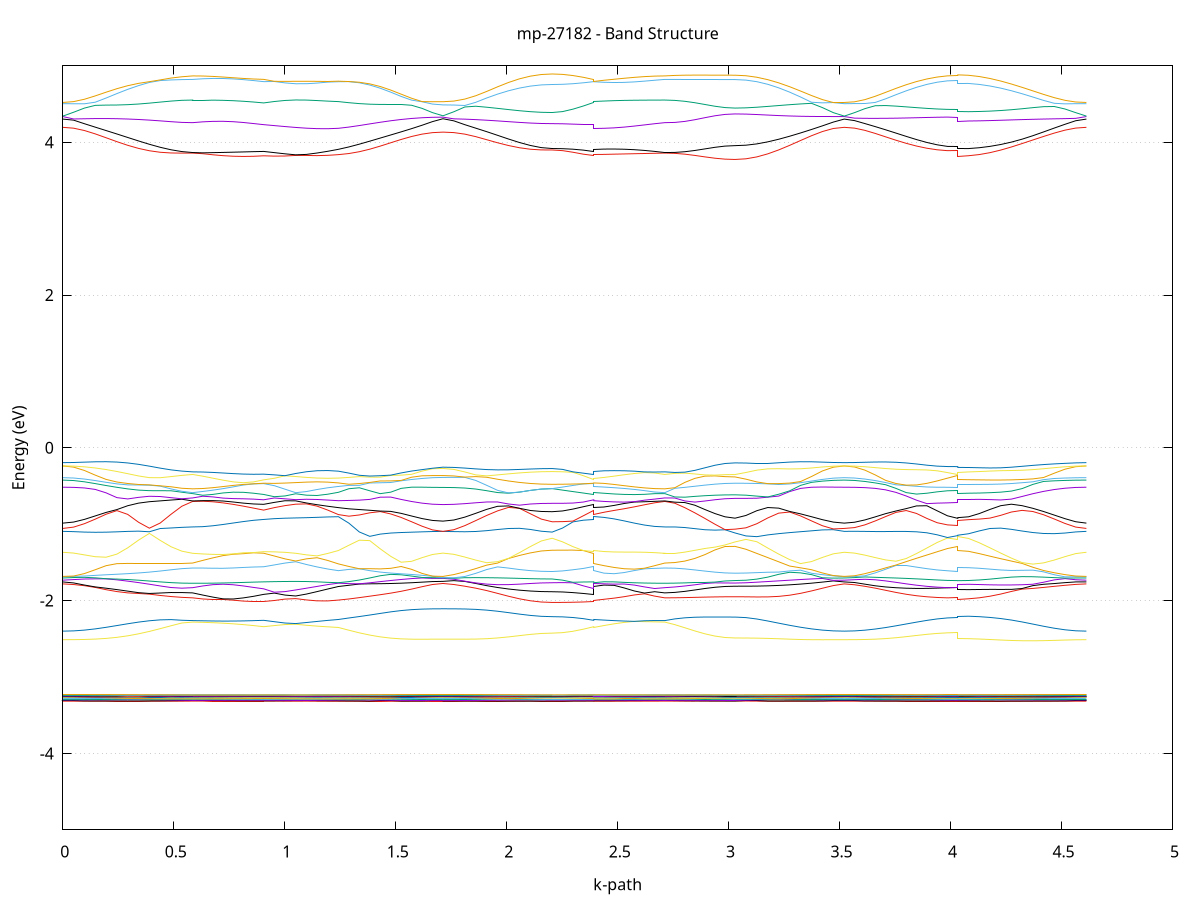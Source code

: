 set title 'mp-27182 - Band Structure'
set xlabel 'k-path'
set ylabel 'Energy (eV)'
set grid y
set yrange [-5:5]
set terminal png size 800,600
set output 'mp-27182_bands_gnuplot.png'
plot '-' using 1:2 with lines notitle, '-' using 1:2 with lines notitle, '-' using 1:2 with lines notitle, '-' using 1:2 with lines notitle, '-' using 1:2 with lines notitle, '-' using 1:2 with lines notitle, '-' using 1:2 with lines notitle, '-' using 1:2 with lines notitle, '-' using 1:2 with lines notitle, '-' using 1:2 with lines notitle, '-' using 1:2 with lines notitle, '-' using 1:2 with lines notitle, '-' using 1:2 with lines notitle, '-' using 1:2 with lines notitle, '-' using 1:2 with lines notitle, '-' using 1:2 with lines notitle, '-' using 1:2 with lines notitle, '-' using 1:2 with lines notitle, '-' using 1:2 with lines notitle, '-' using 1:2 with lines notitle, '-' using 1:2 with lines notitle, '-' using 1:2 with lines notitle, '-' using 1:2 with lines notitle, '-' using 1:2 with lines notitle, '-' using 1:2 with lines notitle, '-' using 1:2 with lines notitle, '-' using 1:2 with lines notitle, '-' using 1:2 with lines notitle, '-' using 1:2 with lines notitle, '-' using 1:2 with lines notitle, '-' using 1:2 with lines notitle, '-' using 1:2 with lines notitle, '-' using 1:2 with lines notitle, '-' using 1:2 with lines notitle, '-' using 1:2 with lines notitle, '-' using 1:2 with lines notitle, '-' using 1:2 with lines notitle, '-' using 1:2 with lines notitle, '-' using 1:2 with lines notitle, '-' using 1:2 with lines notitle, '-' using 1:2 with lines notitle, '-' using 1:2 with lines notitle, '-' using 1:2 with lines notitle, '-' using 1:2 with lines notitle, '-' using 1:2 with lines notitle, '-' using 1:2 with lines notitle, '-' using 1:2 with lines notitle, '-' using 1:2 with lines notitle, '-' using 1:2 with lines notitle, '-' using 1:2 with lines notitle, '-' using 1:2 with lines notitle, '-' using 1:2 with lines notitle, '-' using 1:2 with lines notitle, '-' using 1:2 with lines notitle, '-' using 1:2 with lines notitle, '-' using 1:2 with lines notitle, '-' using 1:2 with lines notitle, '-' using 1:2 with lines notitle, '-' using 1:2 with lines notitle, '-' using 1:2 with lines notitle, '-' using 1:2 with lines notitle, '-' using 1:2 with lines notitle, '-' using 1:2 with lines notitle, '-' using 1:2 with lines notitle
0.000000 -43.880513
0.048759 -43.880513
0.097519 -43.880413
0.146278 -43.880313
0.195038 -43.880213
0.243797 -43.880013
0.292556 -43.879913
0.341316 -43.879713
0.390075 -43.879413
0.438835 -43.879213
0.487594 -43.879013
0.536353 -43.878813
0.585113 -43.878613
0.585113 -43.878613
0.630817 -43.878613
0.676521 -43.878713
0.722224 -43.878713
0.767928 -43.878813
0.813632 -43.878813
0.859336 -43.878913
0.905040 -43.878913
0.905040 -43.878913
0.953159 -43.878813
1.001277 -43.878713
1.049396 -43.878613
1.097514 -43.878613
1.145633 -43.878813
1.193751 -43.878913
1.241870 -43.879013
1.241870 -43.879013
1.288972 -43.879213
1.336075 -43.879513
1.383177 -43.879713
1.430279 -43.879913
1.477382 -43.880013
1.524484 -43.880213
1.571586 -43.880313
1.618689 -43.880413
1.665791 -43.880513
1.712894 -43.880513
1.712894 -43.880513
1.762103 -43.880513
1.811313 -43.880413
1.860523 -43.880313
1.909733 -43.880213
1.958943 -43.880013
2.008153 -43.879813
2.057363 -43.879613
2.106573 -43.879413
2.155783 -43.879313
2.204993 -43.879213
2.204993 -43.879213
2.251868 -43.879213
2.298744 -43.879113
2.345619 -43.879013
2.392495 -43.878913
2.392495 -43.879013
2.438199 -43.878913
2.483903 -43.878913
2.529607 -43.878813
2.575311 -43.878813
2.621014 -43.878713
2.666718 -43.878613
2.712422 -43.878613
2.712422 -43.878613
2.757642 -43.878713
2.802861 -43.878913
2.848081 -43.879013
2.893300 -43.879113
2.938520 -43.879113
2.983739 -43.879213
3.028958 -43.879213
3.028958 -43.879213
3.078168 -43.879313
3.127378 -43.879413
3.176588 -43.879613
3.225798 -43.879813
3.275008 -43.880013
3.324218 -43.880213
3.373428 -43.880313
3.422638 -43.880413
3.471848 -43.880513
3.521058 -43.880513
3.521058 -43.880513
3.567566 -43.880513
3.614073 -43.880413
3.660581 -43.880313
3.707089 -43.880213
3.753597 -43.880113
3.800105 -43.879913
3.846613 -43.879713
3.893120 -43.879613
3.939628 -43.879413
3.986136 -43.879313
4.032644 -43.879213
4.032644 -43.879213
4.080928 -43.879213
4.129211 -43.879413
4.177495 -43.879513
4.225779 -43.879713
4.274063 -43.879913
4.322346 -43.880013
4.370630 -43.880113
4.418914 -43.880313
4.467198 -43.880413
4.515481 -43.880413
4.563765 -43.880513
4.612049 -43.880513
e
0.000000 -43.876713
0.048759 -43.876713
0.097519 -43.876713
0.146278 -43.876813
0.195038 -43.876913
0.243797 -43.877113
0.292556 -43.877313
0.341316 -43.877513
0.390075 -43.877713
0.438835 -43.877913
0.487594 -43.878113
0.536353 -43.878313
0.585113 -43.878513
0.585113 -43.878513
0.630817 -43.878513
0.676521 -43.878513
0.722224 -43.878413
0.767928 -43.878413
0.813632 -43.878313
0.859336 -43.878313
0.905040 -43.878213
0.905040 -43.878213
0.953159 -43.878313
1.001277 -43.878413
1.049396 -43.878513
1.097514 -43.878513
1.145633 -43.878413
1.193751 -43.878313
1.241870 -43.878113
1.241870 -43.878113
1.288972 -43.877913
1.336075 -43.877713
1.383177 -43.877513
1.430279 -43.877313
1.477382 -43.877113
1.524484 -43.876913
1.571586 -43.876813
1.618689 -43.876713
1.665791 -43.876713
1.712894 -43.876713
1.712894 -43.876613
1.762103 -43.876713
1.811313 -43.876713
1.860523 -43.876813
1.909733 -43.877013
1.958943 -43.877113
2.008153 -43.877313
2.057363 -43.877513
2.106573 -43.877713
2.155783 -43.877913
2.204993 -43.878013
2.204993 -43.878013
2.251868 -43.878013
2.298744 -43.878013
2.345619 -43.878113
2.392495 -43.878213
2.392495 -43.878113
2.438199 -43.878213
2.483903 -43.878313
2.529607 -43.878313
2.575311 -43.878413
2.621014 -43.878413
2.666718 -43.878513
2.712422 -43.878613
2.712422 -43.878613
2.757642 -43.878413
2.802861 -43.878313
2.848081 -43.878213
2.893300 -43.878113
2.938520 -43.878013
2.983739 -43.878013
3.028958 -43.877913
3.028958 -43.878013
3.078168 -43.877913
3.127378 -43.877713
3.176588 -43.877513
3.225798 -43.877313
3.275008 -43.877113
3.324218 -43.877013
3.373428 -43.876813
3.422638 -43.876713
3.471848 -43.876713
3.521058 -43.876713
3.521058 -43.876613
3.567566 -43.876713
3.614073 -43.876713
3.660581 -43.876813
3.707089 -43.876913
3.753597 -43.877113
3.800105 -43.877213
3.846613 -43.877413
3.893120 -43.877613
3.939628 -43.877713
3.986136 -43.877913
4.032644 -43.877913
4.032644 -43.877913
4.080928 -43.877913
4.129211 -43.877813
4.177495 -43.877613
4.225779 -43.877513
4.274063 -43.877313
4.322346 -43.877113
4.370630 -43.877013
4.418914 -43.876913
4.467198 -43.876813
4.515481 -43.876713
4.563765 -43.876713
4.612049 -43.876613
e
0.000000 -21.286913
0.048759 -21.286513
0.097519 -21.285413
0.146278 -21.285913
0.195038 -21.287313
0.243797 -21.288713
0.292556 -21.290313
0.341316 -21.291813
0.390075 -21.293313
0.438835 -21.294613
0.487594 -21.295813
0.536353 -21.296613
0.585113 -21.297213
0.585113 -21.297213
0.630817 -21.297313
0.676521 -21.297413
0.722224 -21.297513
0.767928 -21.297513
0.813632 -21.297513
0.859336 -21.297513
0.905040 -21.297513
0.905040 -21.297513
0.953159 -21.297513
1.001277 -21.297513
1.049396 -21.297313
1.097514 -21.297113
1.145633 -21.296713
1.193751 -21.296213
1.241870 -21.295713
1.241870 -21.295713
1.288972 -21.294613
1.336075 -21.293213
1.383177 -21.291813
1.430279 -21.290213
1.477382 -21.288713
1.524484 -21.287213
1.571586 -21.285913
1.618689 -21.285413
1.665791 -21.286513
1.712894 -21.286913
1.712894 -21.286913
1.762103 -21.287213
1.811313 -21.288213
1.860523 -21.289513
1.909733 -21.291113
1.958943 -21.292613
2.008153 -21.294013
2.057363 -21.295213
2.106573 -21.296113
2.155783 -21.296613
2.204993 -21.296813
2.204993 -21.296813
2.251868 -21.296913
2.298744 -21.297113
2.345619 -21.297413
2.392495 -21.297513
2.392495 -21.295713
2.438199 -21.296013
2.483903 -21.296213
2.529607 -21.296513
2.575311 -21.296713
2.621014 -21.296913
2.666718 -21.297113
2.712422 -21.297213
2.712422 -21.297213
2.757642 -21.297513
2.802861 -21.297613
2.848081 -21.297513
2.893300 -21.297313
2.938520 -21.297113
2.983739 -21.296913
3.028958 -21.296813
3.028958 -21.296813
3.078168 -21.296613
3.127378 -21.296113
3.176588 -21.295213
3.225798 -21.294013
3.275008 -21.292613
3.324218 -21.291113
3.373428 -21.289513
3.422638 -21.288213
3.471848 -21.287213
3.521058 -21.286913
3.521058 -21.286913
3.567566 -21.286713
3.614073 -21.286513
3.660581 -21.286913
3.707089 -21.287713
3.753597 -21.288813
3.800105 -21.289813
3.846613 -21.290813
3.893120 -21.291713
3.939628 -21.292313
3.986136 -21.292713
4.032644 -21.292813
4.032644 -21.292813
4.080928 -21.292713
4.129211 -21.292413
4.177495 -21.291913
4.225779 -21.291113
4.274063 -21.290313
4.322346 -21.289313
4.370630 -21.288313
4.418914 -21.287413
4.467198 -21.286713
4.515481 -21.286513
4.563765 -21.286813
4.612049 -21.286913
e
0.000000 -21.283913
0.048759 -21.284113
0.097519 -21.284913
0.146278 -21.283613
0.195038 -21.281113
0.243797 -21.278013
0.292556 -21.274213
0.341316 -21.270013
0.390075 -21.265413
0.438835 -21.260513
0.487594 -21.257113
0.536353 -21.256213
0.585113 -21.256113
0.585113 -21.256113
0.630817 -21.256213
0.676521 -21.256413
0.722224 -21.256713
0.767928 -21.257013
0.813632 -21.257413
0.859336 -21.257913
0.905040 -21.258413
0.905040 -21.258413
0.953159 -21.257413
1.001277 -21.256713
1.049396 -21.256213
1.097514 -21.256113
1.145633 -21.256213
1.193751 -21.256613
1.241870 -21.257213
1.241870 -21.257213
1.288972 -21.260813
1.336075 -21.265613
1.383177 -21.270213
1.430279 -21.274413
1.477382 -21.278113
1.524484 -21.281213
1.571586 -21.283613
1.618689 -21.284813
1.665791 -21.284113
1.712894 -21.283913
1.712894 -21.283913
1.762103 -21.283513
1.811313 -21.282413
1.860523 -21.280613
1.909733 -21.278213
1.958943 -21.275313
2.008153 -21.272213
2.057363 -21.269013
2.106573 -21.266213
2.155783 -21.264213
2.204993 -21.263513
2.204993 -21.263513
2.251868 -21.263113
2.298744 -21.261913
2.345619 -21.260213
2.392495 -21.258413
2.392495 -21.257213
2.438199 -21.256913
2.483903 -21.256613
2.529607 -21.256413
2.575311 -21.256213
2.621014 -21.256113
2.666718 -21.256013
2.712422 -21.256113
2.712422 -21.256113
2.757642 -21.256713
2.802861 -21.257813
2.848081 -21.259413
2.893300 -21.260913
2.938520 -21.262313
2.983739 -21.263213
3.028958 -21.263513
3.028958 -21.263513
3.078168 -21.264213
3.127378 -21.266213
3.176588 -21.269013
3.225798 -21.272213
3.275008 -21.275313
3.324218 -21.278213
3.373428 -21.280613
3.422638 -21.282413
3.471848 -21.283513
3.521058 -21.283913
3.521058 -21.283913
3.567566 -21.284013
3.614073 -21.283913
3.660581 -21.283013
3.707089 -21.281313
3.753597 -21.279113
3.800105 -21.276513
3.846613 -21.273913
3.893120 -21.271313
3.939628 -21.269313
3.986136 -21.267913
4.032644 -21.267413
4.032644 -21.267313
4.080928 -21.267813
4.129211 -21.268913
4.177495 -21.270713
4.225779 -21.273013
4.274063 -21.275413
4.322346 -21.277813
4.370630 -21.280013
4.418914 -21.281913
4.467198 -21.283313
4.515481 -21.283913
4.563765 -21.283913
4.612049 -21.283913
e
0.000000 -21.271013
0.048759 -21.270813
0.097519 -21.270013
0.146278 -21.268813
0.195038 -21.267413
0.243797 -21.265713
0.292556 -21.263913
0.341316 -21.262013
0.390075 -21.260213
0.438835 -21.258513
0.487594 -21.255713
0.536353 -21.251813
0.585113 -21.250413
0.585113 -21.250413
0.630817 -21.250413
0.676521 -21.250713
0.722224 -21.250913
0.767928 -21.251313
0.813632 -21.251613
0.859336 -21.252013
0.905040 -21.252413
0.905040 -21.252413
0.953159 -21.251713
1.001277 -21.251013
1.049396 -21.250513
1.097514 -21.250613
1.145633 -21.251513
1.193751 -21.253513
1.241870 -21.256013
1.241870 -21.256013
1.288972 -21.258613
1.336075 -21.260313
1.383177 -21.262213
1.430279 -21.264013
1.477382 -21.265813
1.524484 -21.267513
1.571586 -21.269013
1.618689 -21.270113
1.665791 -21.270913
1.712894 -21.271213
1.712894 -21.271213
1.762103 -21.270813
1.811313 -21.269613
1.860523 -21.268013
1.909733 -21.266013
1.958943 -21.263713
2.008153 -21.261413
2.057363 -21.259113
2.106573 -21.257113
2.155783 -21.255613
2.204993 -21.255013
2.204993 -21.255013
2.251868 -21.254913
2.298744 -21.254313
2.345619 -21.253513
2.392495 -21.252413
2.392495 -21.256013
2.438199 -21.254713
2.483903 -21.253513
2.529607 -21.252413
2.575311 -21.251513
2.621014 -21.250813
2.666718 -21.250513
2.712422 -21.250413
2.712422 -21.250413
2.757642 -21.250913
2.802861 -21.251913
2.848081 -21.252913
2.893300 -21.253713
2.938520 -21.254413
2.983739 -21.254813
3.028958 -21.254913
3.028958 -21.254913
3.078168 -21.255513
3.127378 -21.257013
3.176588 -21.259013
3.225798 -21.261313
3.275008 -21.263613
3.324218 -21.265813
3.373428 -21.267813
3.422638 -21.269513
3.471848 -21.270613
3.521058 -21.271013
3.521058 -21.271013
3.567566 -21.270813
3.614073 -21.270013
3.660581 -21.268813
3.707089 -21.267313
3.753597 -21.265613
3.800105 -21.263613
3.846613 -21.261513
3.893120 -21.259313
3.939628 -21.257313
3.986136 -21.255713
4.032644 -21.255013
4.032644 -21.255113
4.080928 -21.255713
4.129211 -21.257013
4.177495 -21.258913
4.225779 -21.260813
4.274063 -21.262813
4.322346 -21.264613
4.370630 -21.266313
4.418914 -21.267913
4.467198 -21.269213
4.515481 -21.270213
4.563765 -21.270813
4.612049 -21.271013
e
0.000000 -21.222713
0.048759 -21.223113
0.097519 -21.224013
0.146278 -21.225513
0.195038 -21.227413
0.243797 -21.229613
0.292556 -21.231913
0.341316 -21.234413
0.390075 -21.236813
0.438835 -21.239113
0.487594 -21.241113
0.536353 -21.241813
0.585113 -21.239813
0.585113 -21.239813
0.630817 -21.238713
0.676521 -21.237513
0.722224 -21.236213
0.767928 -21.235913
0.813632 -21.236213
0.859336 -21.236513
0.905040 -21.236613
0.905040 -21.236613
0.953159 -21.236213
1.001277 -21.236213
1.049396 -21.238713
1.097514 -21.240713
1.145633 -21.241713
1.193751 -21.241713
1.241870 -21.240913
1.241870 -21.240913
1.288972 -21.239013
1.336075 -21.236713
1.383177 -21.234313
1.430279 -21.231813
1.477382 -21.229513
1.524484 -21.227413
1.571586 -21.225513
1.618689 -21.224013
1.665791 -21.223113
1.712894 -21.222713
1.712894 -21.222713
1.762103 -21.223013
1.811313 -21.223913
1.860523 -21.225213
1.909733 -21.226813
1.958943 -21.228713
2.008153 -21.230813
2.057363 -21.232913
2.106573 -21.234813
2.155783 -21.236313
2.204993 -21.236813
2.204993 -21.236813
2.251868 -21.236813
2.298744 -21.236913
2.345619 -21.236913
2.392495 -21.236613
2.392495 -21.240913
2.438199 -21.241413
2.483903 -21.241713
2.529607 -21.241813
2.575311 -21.241713
2.621014 -21.241413
2.666718 -21.240713
2.712422 -21.239813
2.712422 -21.239813
2.757642 -21.236313
2.802861 -21.236413
2.848081 -21.236813
2.893300 -21.236913
2.938520 -21.236913
2.983739 -21.236813
3.028958 -21.236813
3.028958 -21.236813
3.078168 -21.236213
3.127378 -21.234813
3.176588 -21.232913
3.225798 -21.230813
3.275008 -21.228713
3.324218 -21.226813
3.373428 -21.225113
3.422638 -21.223813
3.471848 -21.223013
3.521058 -21.222713
3.521058 -21.222713
3.567566 -21.223013
3.614073 -21.223813
3.660581 -21.225113
3.707089 -21.226713
3.753597 -21.228613
3.800105 -21.230713
3.846613 -21.232913
3.893120 -21.235013
3.939628 -21.237113
3.986136 -21.238613
4.032644 -21.239213
4.032644 -21.239213
4.080928 -21.238713
4.129211 -21.237413
4.177495 -21.235613
4.225779 -21.233613
4.274063 -21.231613
4.322346 -21.229713
4.370630 -21.227813
4.418914 -21.226213
4.467198 -21.224813
4.515481 -21.223713
4.563765 -21.223013
4.612049 -21.222713
e
0.000000 -21.202013
0.048759 -21.202313
0.097519 -21.203313
0.146278 -21.204913
0.195038 -21.207013
0.243797 -21.209713
0.292556 -21.212913
0.341316 -21.216413
0.390075 -21.220213
0.438835 -21.224013
0.487594 -21.227813
0.536353 -21.231213
0.585113 -21.233913
0.585113 -21.233913
0.630817 -21.234513
0.676521 -21.235013
0.722224 -21.235513
0.767928 -21.234813
0.813632 -21.233413
0.859336 -21.232013
0.905040 -21.230613
0.905040 -21.230613
0.953159 -21.233413
1.001277 -21.235513
1.049396 -21.234513
1.097514 -21.233213
1.145633 -21.231513
1.193751 -21.229613
1.241870 -21.227613
1.241870 -21.227613
1.288972 -21.223813
1.336075 -21.220013
1.383177 -21.216313
1.430279 -21.212813
1.477382 -21.209713
1.524484 -21.207013
1.571586 -21.204813
1.618689 -21.203313
1.665791 -21.202313
1.712894 -21.202013
1.712894 -21.202013
1.762103 -21.201713
1.811313 -21.201113
1.860523 -21.201413
1.909733 -21.203913
1.958943 -21.206913
2.008153 -21.210113
2.057363 -21.213413
2.106573 -21.216313
2.155783 -21.218313
2.204993 -21.219113
2.204993 -21.219113
2.251868 -21.220013
2.298744 -21.222613
2.345619 -21.226213
2.392495 -21.230613
2.392495 -21.227613
2.438199 -21.228613
2.483903 -21.229613
2.529607 -21.230613
2.575311 -21.231513
2.621014 -21.232413
2.666718 -21.233113
2.712422 -21.233913
2.712422 -21.233913
2.757642 -21.235513
2.802861 -21.232313
2.848081 -21.228313
2.893300 -21.224713
2.938520 -21.221813
2.983739 -21.219813
3.028958 -21.219113
3.028958 -21.219113
3.078168 -21.218313
3.127378 -21.216313
3.176588 -21.213413
3.225798 -21.210113
3.275008 -21.206913
3.324218 -21.203913
3.373428 -21.201313
3.422638 -21.201113
3.471848 -21.201713
3.521058 -21.202013
3.521058 -21.202013
3.567566 -21.202213
3.614073 -21.202813
3.660581 -21.204113
3.707089 -21.206113
3.753597 -21.208513
3.800105 -21.211213
3.846613 -21.214013
3.893120 -21.216713
3.939628 -21.219013
3.986136 -21.220613
4.032644 -21.221113
4.032644 -21.221113
4.080928 -21.220713
4.129211 -21.219313
4.177495 -21.217413
4.225779 -21.214913
4.274063 -21.212413
4.322346 -21.209813
4.370630 -21.207413
4.418914 -21.205413
4.467198 -21.203813
4.515481 -21.202713
4.563765 -21.202113
4.612049 -21.202013
e
0.000000 -21.197913
0.048759 -21.197613
0.097519 -21.196913
0.146278 -21.195813
0.195038 -21.194513
0.243797 -21.193013
0.292556 -21.191613
0.341316 -21.190313
0.390075 -21.189213
0.438835 -21.188313
0.487594 -21.187813
0.536353 -21.187613
0.585113 -21.187913
0.585113 -21.187913
0.630817 -21.188013
0.676521 -21.188213
0.722224 -21.188513
0.767928 -21.188713
0.813632 -21.189013
0.859336 -21.189313
0.905040 -21.189713
0.905040 -21.189713
0.953159 -21.189013
1.001277 -21.188513
1.049396 -21.188013
1.097514 -21.187813
1.145633 -21.187613
1.193751 -21.187613
1.241870 -21.187813
1.241870 -21.187813
1.288972 -21.188413
1.336075 -21.189213
1.383177 -21.190413
1.430279 -21.191713
1.477382 -21.193113
1.524484 -21.194513
1.571586 -21.195813
1.618689 -21.196913
1.665791 -21.197613
1.712894 -21.197913
1.712894 -21.197913
1.762103 -21.198313
1.811313 -21.199513
1.860523 -21.200113
1.909733 -21.198913
1.958943 -21.197713
2.008153 -21.196513
2.057363 -21.195513
2.106573 -21.194713
2.155783 -21.194213
2.204993 -21.194013
2.204993 -21.194013
2.251868 -21.193613
2.298744 -21.192413
2.345619 -21.191013
2.392495 -21.189713
2.392495 -21.187813
2.438199 -21.187713
2.483903 -21.187613
2.529607 -21.187613
2.575311 -21.187613
2.621014 -21.187713
2.666718 -21.187813
2.712422 -21.187913
2.712422 -21.187913
2.757642 -21.188413
2.802861 -21.189313
2.848081 -21.190413
2.893300 -21.191613
2.938520 -21.192813
2.983739 -21.193713
3.028958 -21.194013
3.028958 -21.194013
3.078168 -21.194213
3.127378 -21.194713
3.176588 -21.195513
3.225798 -21.196513
3.275008 -21.197713
3.324218 -21.198913
3.373428 -21.200113
3.422638 -21.199413
3.471848 -21.198313
3.521058 -21.197913
3.521058 -21.197913
3.567566 -21.197813
3.614073 -21.197413
3.660581 -21.196613
3.707089 -21.195513
3.753597 -21.194213
3.800105 -21.193013
3.846613 -21.191813
3.893120 -21.190913
3.939628 -21.190113
3.986136 -21.189713
4.032644 -21.189513
4.032644 -21.189513
4.080928 -21.189713
4.129211 -21.190013
4.177495 -21.190713
4.225779 -21.191513
4.274063 -21.192513
4.322346 -21.193613
4.370630 -21.194813
4.418914 -21.195913
4.467198 -21.196813
4.515481 -21.197513
4.563765 -21.197813
4.612049 -21.197913
e
0.000000 -13.178813
0.048759 -13.176613
0.097519 -13.170413
0.146278 -13.160213
0.195038 -13.146313
0.243797 -13.129213
0.292556 -13.109513
0.341316 -13.087813
0.390075 -13.064913
0.438835 -13.041513
0.487594 -13.018513
0.536353 -12.996813
0.585113 -12.978813
0.585113 -12.978813
0.630817 -12.981613
0.676521 -12.983113
0.722224 -12.983413
0.767928 -12.983013
0.813632 -12.982513
0.859336 -12.982313
0.905040 -12.983113
0.905040 -12.983113
0.953159 -12.974713
1.001277 -12.966313
1.049396 -12.965913
1.097514 -12.972313
1.145633 -12.980113
1.193751 -12.989413
1.241870 -13.000413
1.241870 -13.000413
1.288972 -13.020613
1.336075 -13.041313
1.383177 -13.061813
1.430279 -13.081213
1.477382 -13.099013
1.524484 -13.114313
1.571586 -13.126913
1.618689 -13.136113
1.665791 -13.141813
1.712894 -13.143713
1.712894 -13.143713
1.762103 -13.141613
1.811313 -13.135313
1.860523 -13.125113
1.909733 -13.111313
1.958943 -13.094413
2.008153 -13.075113
2.057363 -13.054313
2.106573 -13.033313
2.155783 -13.015213
2.204993 -13.007013
2.204993 -13.007013
2.251868 -13.005413
2.298744 -13.000813
2.345619 -12.993313
2.392495 -12.983113
2.392495 -13.000413
2.438199 -12.995513
2.483903 -12.991713
2.529607 -12.988513
2.575311 -12.985713
2.621014 -12.983113
2.666718 -12.980313
2.712422 -12.978813
2.712422 -12.978813
2.757642 -12.993313
2.802861 -13.006213
2.848081 -13.017213
2.893300 -13.026113
2.938520 -13.032613
2.983739 -13.036513
3.028958 -13.037913
3.028958 -13.037913
3.078168 -13.045013
3.127378 -13.062313
3.176588 -13.083613
3.225798 -13.105513
3.275008 -13.126013
3.324218 -13.144113
3.373428 -13.158813
3.422638 -13.169813
3.471848 -13.176513
3.521058 -13.178813
3.521058 -13.178813
3.567566 -13.176813
3.614073 -13.171213
3.660581 -13.161913
3.707089 -13.149413
3.753597 -13.133913
3.800105 -13.115913
3.846613 -13.096413
3.893120 -13.076113
3.939628 -13.056813
3.986136 -13.041613
4.032644 -13.035313
4.032644 -13.018713
4.080928 -13.024213
4.129211 -13.038413
4.177495 -13.057013
4.225779 -13.077313
4.274063 -13.097713
4.322346 -13.117113
4.370630 -13.134713
4.418914 -13.149913
4.467198 -13.162313
4.515481 -13.171313
4.563765 -13.176913
4.612049 -13.178813
e
0.000000 -12.847613
0.048759 -12.848513
0.097519 -12.850913
0.146278 -12.854913
0.195038 -12.859913
0.243797 -12.865713
0.292556 -12.871813
0.341316 -12.886013
0.390075 -12.903613
0.438835 -12.922513
0.487594 -12.941813
0.536353 -12.960813
0.585113 -12.977213
0.585113 -12.977213
0.630817 -12.973813
0.676521 -12.970113
0.722224 -12.966213
0.767928 -12.962313
0.813632 -12.958613
0.859336 -12.955113
0.905040 -12.951913
0.905040 -12.951913
0.953159 -12.956013
1.001277 -12.960613
1.049396 -12.957913
1.097514 -12.949613
1.145633 -12.941313
1.193751 -12.932813
1.241870 -12.924213
1.241870 -12.924213
1.288972 -12.904213
1.336075 -12.885013
1.383177 -12.878613
1.430279 -12.871713
1.477382 -12.864713
1.524484 -12.858313
1.571586 -12.852913
1.618689 -12.849113
1.665791 -12.846913
1.712894 -12.846213
1.712894 -12.846213
1.762103 -12.846713
1.811313 -12.848313
1.860523 -12.852213
1.909733 -12.860613
1.958943 -12.871413
2.008153 -12.884913
2.057363 -12.900513
2.106573 -12.917513
2.155783 -12.933213
2.204993 -12.940613
2.204993 -12.940613
2.251868 -12.941113
2.298744 -12.942713
2.345619 -12.946013
2.392495 -12.951913
2.392495 -12.924213
2.438199 -12.934013
2.483903 -12.943713
2.529607 -12.953013
2.575311 -12.961413
2.621014 -12.968613
2.666718 -12.974513
2.712422 -12.977213
2.712422 -12.977213
2.757642 -12.962413
2.802861 -12.950413
2.848081 -12.941913
2.893300 -12.936413
2.938520 -12.933413
2.983739 -12.932013
3.028958 -12.931613
3.028958 -12.931613
3.078168 -12.925013
3.127378 -12.909813
3.176588 -12.892013
3.225798 -12.875413
3.275008 -12.862013
3.324218 -12.852113
3.373428 -12.848713
3.422638 -12.848013
3.471848 -12.847713
3.521058 -12.847613
3.521058 -12.847613
3.567566 -12.848213
3.614073 -12.850213
3.660581 -12.853813
3.707089 -12.859413
3.753597 -12.867313
3.800105 -12.877613
3.846613 -12.890313
3.893120 -12.904913
3.939628 -12.920113
3.986136 -12.932913
4.032644 -12.938313
4.032644 -12.923113
4.080928 -12.919113
4.129211 -12.909513
4.177495 -12.898013
4.225779 -12.887013
4.274063 -12.877213
4.322346 -12.868813
4.370630 -12.861813
4.418914 -12.856213
4.467198 -12.852113
4.515481 -12.849513
4.563765 -12.848113
4.612049 -12.847613
e
0.000000 -12.837413
0.048759 -12.837913
0.097519 -12.839613
0.146278 -12.842913
0.195038 -12.848813
0.243797 -12.857913
0.292556 -12.870513
0.341316 -12.877813
0.390075 -12.883313
0.438835 -12.888213
0.487594 -12.892113
0.536353 -12.894813
0.585113 -12.896013
0.585113 -12.896013
0.630817 -12.897313
0.676521 -12.898613
0.722224 -12.899613
0.767928 -12.900013
0.813632 -12.899613
0.859336 -12.898113
0.905040 -12.895713
0.905040 -12.895713
0.953159 -12.897413
1.001277 -12.898513
1.049396 -12.899113
1.097514 -12.899213
1.145633 -12.898513
1.193751 -12.897013
1.241870 -12.894613
1.241870 -12.894613
1.288972 -12.890513
1.336075 -12.885013
1.383177 -12.867913
1.430279 -12.854513
1.477382 -12.846313
1.524484 -12.842713
1.571586 -12.841513
1.618689 -12.841413
1.665791 -12.841513
1.712894 -12.841613
1.712894 -12.841613
1.762103 -12.842813
1.811313 -12.846313
1.860523 -12.851213
1.909733 -12.855513
1.958943 -12.860513
2.008153 -12.865713
2.057363 -12.870313
2.106573 -12.873913
2.155783 -12.876213
2.204993 -12.877013
2.204993 -12.877013
2.251868 -12.878813
2.298744 -12.883613
2.345619 -12.889813
2.392495 -12.895713
2.392495 -12.894613
2.438199 -12.894613
2.483903 -12.894313
2.529607 -12.894013
2.575311 -12.893913
2.621014 -12.894213
2.666718 -12.894913
2.712422 -12.896013
2.712422 -12.896013
2.757642 -12.895213
2.802861 -12.892513
2.848081 -12.887413
2.893300 -12.880213
2.938520 -12.871813
2.983739 -12.864013
3.028958 -12.860413
3.028958 -12.860413
3.078168 -12.859913
3.127378 -12.858613
3.176588 -12.856613
3.225798 -12.854213
3.275008 -12.851913
3.324218 -12.850013
3.373428 -12.845313
3.422638 -12.840813
3.471848 -12.838213
3.521058 -12.837413
3.521058 -12.837413
3.567566 -12.837913
3.614073 -12.839113
3.660581 -12.841013
3.707089 -12.843413
3.753597 -12.846213
3.800105 -12.849113
3.846613 -12.852013
3.893120 -12.854513
3.939628 -12.856413
3.986136 -12.857613
4.032644 -12.858013
4.032644 -12.868213
4.080928 -12.867813
4.129211 -12.866513
4.177495 -12.864313
4.225779 -12.861513
4.274063 -12.858113
4.322346 -12.854513
4.370630 -12.850713
4.418914 -12.847113
4.467198 -12.843513
4.515481 -12.840413
4.563765 -12.838213
4.612049 -12.837413
e
0.000000 -12.777613
0.048759 -12.779013
0.097519 -12.782313
0.146278 -12.786113
0.195038 -12.789713
0.243797 -12.792613
0.292556 -12.794913
0.341316 -12.796413
0.390075 -12.797213
0.438835 -12.797213
0.487594 -12.796513
0.536353 -12.795413
0.585113 -12.794813
0.585113 -12.794813
0.630817 -12.792213
0.676521 -12.790613
0.722224 -12.790513
0.767928 -12.791913
0.813632 -12.795013
0.859336 -12.798813
0.905040 -12.803013
0.905040 -12.803013
0.953159 -12.803213
1.001277 -12.804213
1.049396 -12.804513
1.097514 -12.804113
1.145633 -12.803513
1.193751 -12.804413
1.241870 -12.805813
1.241870 -12.805813
1.288972 -12.807113
1.336075 -12.808613
1.383177 -12.809913
1.430279 -12.810513
1.477382 -12.810313
1.524484 -12.808813
1.571586 -12.805913
1.618689 -12.801513
1.665791 -12.796613
1.712894 -12.793913
1.712894 -12.793913
1.762103 -12.795913
1.811313 -12.799713
1.860523 -12.803013
1.909733 -12.804713
1.958943 -12.804813
2.008153 -12.806413
2.057363 -12.812113
2.106573 -12.816613
2.155783 -12.819313
2.204993 -12.820313
2.204993 -12.820313
2.251868 -12.818613
2.298744 -12.814413
2.345619 -12.808913
2.392495 -12.803013
2.392495 -12.805813
2.438199 -12.806313
2.483903 -12.806013
2.529607 -12.804913
2.575311 -12.803013
2.621014 -12.800613
2.666718 -12.797713
2.712422 -12.794813
2.712422 -12.794813
2.757642 -12.796113
2.802861 -12.799413
2.848081 -12.805013
2.893300 -12.812313
2.938520 -12.820513
2.983739 -12.828013
3.028958 -12.831513
3.028958 -12.831513
3.078168 -12.830713
3.127378 -12.828213
3.176588 -12.823913
3.225798 -12.817513
3.275008 -12.809313
3.324218 -12.800013
3.373428 -12.791113
3.422638 -12.783813
3.471848 -12.779213
3.521058 -12.777613
3.521058 -12.777613
3.567566 -12.778913
3.614073 -12.782413
3.660581 -12.787413
3.707089 -12.794213
3.753597 -12.802213
3.800105 -12.810713
3.846613 -12.818713
3.893120 -12.825413
3.939628 -12.830413
3.986136 -12.833413
4.032644 -12.834513
4.032644 -12.825813
4.080928 -12.824713
4.129211 -12.821513
4.177495 -12.816613
4.225779 -12.810413
4.274063 -12.803813
4.322346 -12.797613
4.370630 -12.792313
4.418914 -12.787813
4.467198 -12.783913
4.515481 -12.780713
4.563765 -12.778413
4.612049 -12.777613
e
0.000000 -12.773313
0.048759 -12.774413
0.097519 -12.777213
0.146278 -12.781113
0.195038 -12.785113
0.243797 -12.788113
0.292556 -12.789613
0.341316 -12.789513
0.390075 -12.788313
0.438835 -12.786313
0.487594 -12.783813
0.536353 -12.781113
0.585113 -12.778313
0.585113 -12.778313
0.630817 -12.779713
0.676521 -12.782513
0.722224 -12.786213
0.767928 -12.790613
0.813632 -12.794713
0.859336 -12.798613
0.905040 -12.801413
0.905040 -12.801413
0.953159 -12.802613
1.001277 -12.802513
1.049396 -12.802613
1.097514 -12.802913
1.145633 -12.803413
1.193751 -12.802313
1.241870 -12.801113
1.241870 -12.801113
1.288972 -12.804313
1.336075 -12.806613
1.383177 -12.807313
1.430279 -12.805313
1.477382 -12.799513
1.524484 -12.791013
1.571586 -12.782313
1.618689 -12.775213
1.665791 -12.775313
1.712894 -12.778213
1.712894 -12.778213
1.762103 -12.779213
1.811313 -12.782313
1.860523 -12.787113
1.909733 -12.793113
1.958943 -12.799813
2.008153 -12.803913
2.057363 -12.802513
2.106573 -12.801113
2.155783 -12.800213
2.204993 -12.799813
2.204993 -12.799813
2.251868 -12.799913
2.298744 -12.800213
2.345619 -12.800813
2.392495 -12.801413
2.392495 -12.801113
2.438199 -12.796213
2.483903 -12.791213
2.529607 -12.786513
2.575311 -12.782613
2.621014 -12.779813
2.666718 -12.778313
2.712422 -12.778313
2.712422 -12.778313
2.757642 -12.775713
2.802861 -12.773313
2.848081 -12.771213
2.893300 -12.769513
2.938520 -12.768213
2.983739 -12.767413
3.028958 -12.767113
3.028958 -12.767113
3.078168 -12.768313
3.127378 -12.771013
3.176588 -12.774313
3.225798 -12.777313
3.275008 -12.779213
3.324218 -12.779813
3.373428 -12.778813
3.422638 -12.776713
3.471848 -12.774413
3.521058 -12.773313
3.521058 -12.773313
3.567566 -12.774313
3.614073 -12.776813
3.660581 -12.779713
3.707089 -12.781913
3.753597 -12.782613
3.800105 -12.782113
3.846613 -12.780813
3.893120 -12.779013
3.939628 -12.777313
3.986136 -12.776013
4.032644 -12.775613
4.032644 -12.796213
4.080928 -12.796013
4.129211 -12.795513
4.177495 -12.794713
4.225779 -12.793213
4.274063 -12.791113
4.322346 -12.788113
4.370630 -12.784313
4.418914 -12.780413
4.467198 -12.777213
4.515481 -12.775013
4.563765 -12.773713
4.612049 -12.773313
e
0.000000 -12.753413
0.048759 -12.751813
0.097519 -12.748213
0.146278 -12.744113
0.195038 -12.740313
0.243797 -12.737513
0.292556 -12.735813
0.341316 -12.735513
0.390075 -12.736513
0.438835 -12.738913
0.487594 -12.742413
0.536353 -12.746513
0.585113 -12.750513
0.585113 -12.750513
0.630817 -12.750813
0.676521 -12.750613
0.722224 -12.749613
0.767928 -12.747813
0.813632 -12.745413
0.859336 -12.742913
0.905040 -12.740713
0.905040 -12.740713
0.953159 -12.742313
1.001277 -12.744213
1.049396 -12.746313
1.097514 -12.748413
1.145633 -12.750013
1.193751 -12.750813
1.241870 -12.750513
1.241870 -12.750513
1.288972 -12.749913
1.336075 -12.749613
1.383177 -12.750213
1.430279 -12.751913
1.477382 -12.754813
1.524484 -12.758913
1.571586 -12.763913
1.618689 -12.769713
1.665791 -12.770613
1.712894 -12.769013
1.712894 -12.769013
1.762103 -12.766613
1.811313 -12.761013
1.860523 -12.754613
1.909733 -12.748513
1.958943 -12.743113
2.008153 -12.738713
2.057363 -12.735213
2.106573 -12.732813
2.155783 -12.731413
2.204993 -12.731013
2.204993 -12.731013
2.251868 -12.731713
2.298744 -12.733913
2.345619 -12.737013
2.392495 -12.740713
2.392495 -12.750513
2.438199 -12.750213
2.483903 -12.749813
2.529607 -12.749613
2.575311 -12.749513
2.621014 -12.749713
2.666718 -12.750013
2.712422 -12.750513
2.712422 -12.750513
2.757642 -12.752913
2.802861 -12.753713
2.848081 -12.752813
2.893300 -12.750813
2.938520 -12.748713
2.983739 -12.747113
3.028958 -12.746513
3.028958 -12.746513
3.078168 -12.745913
3.127378 -12.744513
3.176588 -12.743213
3.225798 -12.742613
3.275008 -12.743013
3.324218 -12.744413
3.373428 -12.746813
3.422638 -12.749613
3.471848 -12.752213
3.521058 -12.753413
3.521058 -12.753413
3.567566 -12.752113
3.614073 -12.749013
3.660581 -12.745313
3.707089 -12.741713
3.753597 -12.738713
3.800105 -12.736413
3.846613 -12.734813
3.893120 -12.733813
3.939628 -12.733413
3.986136 -12.733213
4.032644 -12.733113
4.032644 -12.744013
4.080928 -12.744013
4.129211 -12.744113
4.177495 -12.744213
4.225779 -12.744613
4.274063 -12.745113
4.322346 -12.746013
4.370630 -12.747213
4.418914 -12.748613
4.467198 -12.750213
4.515481 -12.751813
4.563765 -12.752913
4.612049 -12.753413
e
0.000000 -3.316313
0.048759 -3.316413
0.097519 -3.316513
0.146278 -3.316613
0.195038 -3.316813
0.243797 -3.316913
0.292556 -3.316913
0.341316 -3.316913
0.390075 -3.316813
0.438835 -3.316713
0.487594 -3.316413
0.536353 -3.316213
0.585113 -3.315913
0.585113 -3.315913
0.630817 -3.315713
0.676521 -3.315613
0.722224 -3.315613
0.767928 -3.315513
0.813632 -3.315513
0.859336 -3.315513
0.905040 -3.315513
0.905040 -3.315513
0.953159 -3.315813
1.001277 -3.316013
1.049396 -3.316313
1.097514 -3.316613
1.145633 -3.316913
1.193751 -3.317113
1.241870 -3.317213
1.241870 -3.317213
1.288972 -3.317513
1.336075 -3.317713
1.383177 -3.317813
1.430279 -3.317813
1.477382 -3.317713
1.524484 -3.317513
1.571586 -3.317213
1.618689 -3.317013
1.665791 -3.316813
1.712894 -3.316813
1.712894 -3.316813
1.762103 -3.316813
1.811313 -3.317013
1.860523 -3.317313
1.909733 -3.317513
1.958943 -3.317513
2.008153 -3.317213
2.057363 -3.316613
2.106573 -3.315613
2.155783 -3.315113
2.204993 -3.315113
2.204993 -3.315113
2.251868 -3.315113
2.298744 -3.315213
2.345619 -3.315313
2.392495 -3.315513
2.392495 -3.317213
2.438199 -3.317113
2.483903 -3.316913
2.529607 -3.316613
2.575311 -3.316413
2.621014 -3.316213
2.666718 -3.316013
2.712422 -3.315913
2.712422 -3.315913
2.757642 -3.315613
2.802861 -3.315313
2.848081 -3.315113
2.893300 -3.314813
2.938520 -3.314513
2.983739 -3.314213
3.028958 -3.313913
3.028958 -3.313913
3.078168 -3.314713
3.127378 -3.315913
3.176588 -3.316913
3.225798 -3.317513
3.275008 -3.317613
3.324218 -3.317413
3.373428 -3.317113
3.422638 -3.316713
3.471848 -3.316413
3.521058 -3.316313
3.521058 -3.316313
3.567566 -3.316413
3.614073 -3.316513
3.660581 -3.316713
3.707089 -3.316913
3.753597 -3.317113
3.800105 -3.317213
3.846613 -3.317213
3.893120 -3.317213
3.939628 -3.317213
3.986136 -3.317113
4.032644 -3.317113
4.032644 -3.318113
4.080928 -3.318113
4.129211 -3.318113
4.177495 -3.318113
4.225779 -3.318113
4.274063 -3.317913
4.322346 -3.317713
4.370630 -3.317513
4.418914 -3.317113
4.467198 -3.316813
4.515481 -3.316613
4.563765 -3.316413
4.612049 -3.316313
e
0.000000 -3.312013
0.048759 -3.312013
0.097519 -3.312313
0.146278 -3.312713
0.195038 -3.313013
0.243797 -3.313313
0.292556 -3.313413
0.341316 -3.313213
0.390075 -3.312613
0.438835 -3.311613
0.487594 -3.310113
0.536353 -3.308413
0.585113 -3.306713
0.585113 -3.306713
0.630817 -3.307413
0.676521 -3.308213
0.722224 -3.309013
0.767928 -3.309713
0.813632 -3.310413
0.859336 -3.311113
0.905040 -3.311613
0.905040 -3.311613
0.953159 -3.310813
1.001277 -3.309813
1.049396 -3.308613
1.097514 -3.307913
1.145633 -3.309013
1.193751 -3.309913
1.241870 -3.310813
1.241870 -3.310813
1.288972 -3.312113
1.336075 -3.313013
1.383177 -3.313613
1.430279 -3.313913
1.477382 -3.313913
1.524484 -3.313613
1.571586 -3.313313
1.618689 -3.313113
1.665791 -3.312913
1.712894 -3.312913
1.712894 -3.312913
1.762103 -3.313013
1.811313 -3.313213
1.860523 -3.313513
1.909733 -3.313913
1.958943 -3.314313
2.008153 -3.314613
2.057363 -3.314813
2.106573 -3.315013
2.155783 -3.314413
2.204993 -3.313913
2.204993 -3.313913
2.251868 -3.313813
2.298744 -3.313413
2.345619 -3.312713
2.392495 -3.311613
2.392495 -3.310813
2.438199 -3.310313
2.483903 -3.309813
2.529607 -3.309213
2.575311 -3.308613
2.621014 -3.308013
2.666718 -3.307313
2.712422 -3.306713
2.712422 -3.306713
2.757642 -3.308513
2.802861 -3.310013
2.848081 -3.311213
2.893300 -3.312213
2.938520 -3.312913
2.983739 -3.313413
3.028958 -3.313913
3.028958 -3.313913
3.078168 -3.313813
3.127378 -3.313813
3.176588 -3.313713
3.225798 -3.313513
3.275008 -3.313213
3.324218 -3.312913
3.373428 -3.312613
3.422638 -3.312313
3.471848 -3.312013
3.521058 -3.312013
3.521058 -3.312013
3.567566 -3.312013
3.614073 -3.312213
3.660581 -3.312513
3.707089 -3.312913
3.753597 -3.313113
3.800105 -3.313313
3.846613 -3.313213
3.893120 -3.312713
3.939628 -3.311913
3.986136 -3.310913
4.032644 -3.310313
4.032644 -3.311213
4.080928 -3.311613
4.129211 -3.312413
4.177495 -3.313213
4.225779 -3.313613
4.274063 -3.313813
4.322346 -3.313713
4.370630 -3.313413
4.418914 -3.313013
4.467198 -3.312613
4.515481 -3.312313
4.563765 -3.312013
4.612049 -3.312013
e
0.000000 -3.300513
0.048759 -3.300213
0.097519 -3.299313
0.146278 -3.298213
0.195038 -3.297313
0.243797 -3.296613
0.292556 -3.295913
0.341316 -3.295213
0.390075 -3.294613
0.438835 -3.297113
0.487594 -3.300813
0.536353 -3.304013
0.585113 -3.306613
0.585113 -3.306613
0.630817 -3.306013
0.676521 -3.305313
0.722224 -3.304813
0.767928 -3.304213
0.813632 -3.303813
0.859336 -3.303513
0.905040 -3.303413
0.905040 -3.303413
0.953159 -3.304413
1.001277 -3.305513
1.049396 -3.306713
1.097514 -3.307213
1.145633 -3.305513
1.193751 -3.303713
1.241870 -3.301613
1.241870 -3.301613
1.288972 -3.297813
1.336075 -3.298213
1.383177 -3.300213
1.430279 -3.302213
1.477382 -3.304013
1.524484 -3.305613
1.571586 -3.306913
1.618689 -3.307813
1.665791 -3.308313
1.712894 -3.308413
1.712894 -3.308413
1.762103 -3.308213
1.811313 -3.307613
1.860523 -3.306513
1.909733 -3.305113
1.958943 -3.303413
2.008153 -3.301513
2.057363 -3.299613
2.106573 -3.297613
2.155783 -3.299813
2.204993 -3.301113
2.204993 -3.301113
2.251868 -3.301313
2.298744 -3.301813
2.345619 -3.302413
2.392495 -3.303413
2.392495 -3.301613
2.438199 -3.302413
2.483903 -3.303113
2.529607 -3.303813
2.575311 -3.304513
2.621014 -3.305213
2.666718 -3.305913
2.712422 -3.306613
2.712422 -3.306613
2.757642 -3.305613
2.802861 -3.305013
2.848081 -3.304913
2.893300 -3.305113
2.938520 -3.305313
2.983739 -3.305513
3.028958 -3.305513
3.028958 -3.305513
3.078168 -3.303913
3.127378 -3.300113
3.176588 -3.295213
3.225798 -3.293713
3.275008 -3.294313
3.324218 -3.294913
3.373428 -3.296813
3.422638 -3.298813
3.471848 -3.300113
3.521058 -3.300513
3.521058 -3.300513
3.567566 -3.300213
3.614073 -3.299413
3.660581 -3.298413
3.707089 -3.297413
3.753597 -3.296613
3.800105 -3.296113
3.846613 -3.295813
3.893120 -3.296913
3.939628 -3.299613
3.986136 -3.302113
4.032644 -3.303313
4.032644 -3.301213
4.080928 -3.300313
4.129211 -3.297913
4.177495 -3.296513
4.225779 -3.297213
4.274063 -3.297913
4.322346 -3.298413
4.370630 -3.298613
4.418914 -3.298813
4.467198 -3.299113
4.515481 -3.299713
4.563765 -3.300313
4.612049 -3.300513
e
0.000000 -3.296213
0.048759 -3.296113
0.097519 -3.295913
0.146278 -3.295313
0.195038 -3.293913
0.243797 -3.291713
0.292556 -3.289313
0.341316 -3.288913
0.390075 -3.293013
0.438835 -3.294013
0.487594 -3.293713
0.536353 -3.293513
0.585113 -3.293313
0.585113 -3.293313
0.630817 -3.293213
0.676521 -3.293013
0.722224 -3.292613
0.767928 -3.292313
0.813632 -3.292013
0.859336 -3.291813
0.905040 -3.291813
0.905040 -3.291813
0.953159 -3.291613
1.001277 -3.291313
1.049396 -3.291313
1.097514 -3.291813
1.145633 -3.292513
1.193751 -3.293513
1.241870 -3.294513
1.241870 -3.294513
1.288972 -3.296313
1.336075 -3.293413
1.383177 -3.288613
1.430279 -3.287413
1.477382 -3.289413
1.524484 -3.291513
1.571586 -3.293313
1.618689 -3.294713
1.665791 -3.295613
1.712894 -3.295913
1.712894 -3.295913
1.762103 -3.295613
1.811313 -3.294513
1.860523 -3.292713
1.909733 -3.290413
1.958943 -3.287613
2.008153 -3.286813
2.057363 -3.291713
2.106573 -3.296413
2.155783 -3.295613
2.204993 -3.294013
2.204993 -3.294013
2.251868 -3.293713
2.298744 -3.293113
2.345619 -3.292513
2.392495 -3.291813
2.392495 -3.294513
2.438199 -3.294213
2.483903 -3.293913
2.529607 -3.293613
2.575311 -3.293513
2.621014 -3.293413
2.666718 -3.293413
2.712422 -3.293313
2.712422 -3.293313
2.757642 -3.293013
2.802861 -3.292613
2.848081 -3.292413
2.893300 -3.292413
2.938520 -3.292513
2.983739 -3.292613
3.028958 -3.292713
3.028958 -3.292713
3.078168 -3.292713
3.127378 -3.292813
3.176588 -3.293213
3.225798 -3.289713
3.275008 -3.290913
3.324218 -3.294213
3.373428 -3.295513
3.422638 -3.295813
3.471848 -3.296113
3.521058 -3.296213
3.521058 -3.296213
3.567566 -3.296113
3.614073 -3.295913
3.660581 -3.295413
3.707089 -3.294213
3.753597 -3.292313
3.800105 -3.290713
3.846613 -3.290913
3.893120 -3.291813
3.939628 -3.291613
3.986136 -3.290813
4.032644 -3.290013
4.032644 -3.293713
4.080928 -3.294213
4.129211 -3.295113
4.177495 -3.294313
4.225779 -3.291513
4.274063 -3.290113
4.322346 -3.291113
4.370630 -3.292913
4.418914 -3.294613
4.467198 -3.295713
4.515481 -3.296213
4.563765 -3.296213
4.612049 -3.296213
e
0.000000 -3.280213
0.048759 -3.280313
0.097519 -3.280713
0.146278 -3.281313
0.195038 -3.282213
0.243797 -3.283513
0.292556 -3.285613
0.341316 -3.287113
0.390075 -3.285813
0.438835 -3.285613
0.487594 -3.285913
0.536353 -3.286313
0.585113 -3.286713
0.585113 -3.286713
0.630817 -3.286813
0.676521 -3.287213
0.722224 -3.288013
0.767928 -3.289013
0.813632 -3.290013
0.859336 -3.291013
0.905040 -3.291713
0.905040 -3.291713
0.953159 -3.291413
1.001277 -3.291213
1.049396 -3.290913
1.097514 -3.290413
1.145633 -3.289813
1.193751 -3.289213
1.241870 -3.288613
1.241870 -3.288613
1.288972 -3.287613
1.336075 -3.286413
1.383177 -3.286013
1.430279 -3.284413
1.477382 -3.282913
1.524484 -3.281913
1.571586 -3.281213
1.618689 -3.280813
1.665791 -3.280713
1.712894 -3.280613
1.712894 -3.280613
1.762103 -3.280813
1.811313 -3.281413
1.860523 -3.282313
1.909733 -3.283613
1.958943 -3.285113
2.008153 -3.286813
2.057363 -3.288513
2.106573 -3.290213
2.155783 -3.291913
2.204993 -3.293513
2.204993 -3.293513
2.251868 -3.293413
2.298744 -3.293113
2.345619 -3.292413
2.392495 -3.291713
2.392495 -3.288613
2.438199 -3.288713
2.483903 -3.288613
2.529607 -3.288313
2.575311 -3.287813
2.621014 -3.287313
2.666718 -3.286913
2.712422 -3.286713
2.712422 -3.286713
2.757642 -3.286913
2.802861 -3.287113
2.848081 -3.287313
2.893300 -3.287413
2.938520 -3.287413
2.983739 -3.287413
3.028958 -3.287513
3.028958 -3.287513
3.078168 -3.287413
3.127378 -3.287013
3.176588 -3.286413
3.225798 -3.287113
3.275008 -3.284213
3.324218 -3.282913
3.373428 -3.281813
3.422638 -3.280913
3.471848 -3.280413
3.521058 -3.280213
3.521058 -3.280213
3.567566 -3.280413
3.614073 -3.280713
3.660581 -3.281313
3.707089 -3.282213
3.753597 -3.283313
3.800105 -3.284413
3.846613 -3.285013
3.893120 -3.286113
3.939628 -3.287413
3.986136 -3.288613
4.032644 -3.289613
4.032644 -3.289613
4.080928 -3.289113
4.129211 -3.287813
4.177495 -3.286413
4.225779 -3.285013
4.274063 -3.284013
4.322346 -3.283013
4.370630 -3.282013
4.418914 -3.281313
4.467198 -3.280813
4.515481 -3.280413
4.563765 -3.280313
4.612049 -3.280213
e
0.000000 -3.267213
0.048759 -3.266913
0.097519 -3.266113
0.146278 -3.267413
0.195038 -3.271513
0.243797 -3.276013
0.292556 -3.280113
0.341316 -3.282713
0.390075 -3.284213
0.438835 -3.285113
0.487594 -3.285813
0.536353 -3.286213
0.585113 -3.286113
0.585113 -3.286113
0.630817 -3.285613
0.676521 -3.285213
0.722224 -3.284713
0.767928 -3.284113
0.813632 -3.283513
0.859336 -3.282713
0.905040 -3.281813
0.905040 -3.281813
0.953159 -3.283113
1.001277 -3.284313
1.049396 -3.285313
1.097514 -3.285913
1.145633 -3.286313
1.193751 -3.286513
1.241870 -3.286413
1.241870 -3.286413
1.288972 -3.285813
1.336075 -3.285513
1.383177 -3.285113
1.430279 -3.282813
1.477382 -3.277813
1.524484 -3.272713
1.571586 -3.268313
1.618689 -3.266313
1.665791 -3.266213
1.712894 -3.266313
1.712894 -3.266313
1.762103 -3.266813
1.811313 -3.268513
1.860523 -3.271513
1.909733 -3.275813
1.958943 -3.280813
2.008153 -3.283813
2.057363 -3.280713
2.106573 -3.277613
2.155783 -3.275113
2.204993 -3.274113
2.204993 -3.274113
2.251868 -3.273813
2.298744 -3.275413
2.345619 -3.278813
2.392495 -3.281813
2.392495 -3.286413
2.438199 -3.286713
2.483903 -3.287013
2.529607 -3.287113
2.575311 -3.287113
2.621014 -3.286913
2.666718 -3.286513
2.712422 -3.286113
2.712422 -3.286113
2.757642 -3.285513
2.802861 -3.284213
2.848081 -3.282013
2.893300 -3.279113
2.938520 -3.276113
2.983739 -3.275413
3.028958 -3.275613
3.028958 -3.275613
3.078168 -3.276813
3.127378 -3.279713
3.176588 -3.283413
3.225798 -3.285413
3.275008 -3.283613
3.324218 -3.277913
3.373428 -3.273013
3.422638 -3.269513
3.471848 -3.267713
3.521058 -3.267213
3.521058 -3.267213
3.567566 -3.267113
3.614073 -3.267213
3.660581 -3.268713
3.707089 -3.272013
3.753597 -3.276013
3.800105 -3.279713
3.846613 -3.281413
3.893120 -3.280313
3.939628 -3.278413
3.986136 -3.277313
4.032644 -3.276913
4.032644 -3.277113
4.080928 -3.277313
4.129211 -3.278013
4.177495 -3.279413
4.225779 -3.280713
4.274063 -3.280113
4.322346 -3.277313
4.370630 -3.273813
4.418914 -3.270513
4.467198 -3.268113
4.515481 -3.267113
4.563765 -3.267113
4.612049 -3.267213
e
0.000000 -3.265413
0.048759 -3.265513
0.097519 -3.265713
0.146278 -3.265413
0.195038 -3.266513
0.243797 -3.268713
0.292556 -3.270813
0.341316 -3.272113
0.390075 -3.272113
0.438835 -3.270713
0.487594 -3.268313
0.536353 -3.265613
0.585113 -3.267013
0.585113 -3.267013
0.630817 -3.267713
0.676521 -3.268313
0.722224 -3.268813
0.767928 -3.269213
0.813632 -3.269613
0.859336 -3.270013
0.905040 -3.270413
0.905040 -3.270413
0.953159 -3.269213
1.001277 -3.267913
1.049396 -3.266613
1.097514 -3.265313
1.145633 -3.264313
1.193751 -3.265813
1.241870 -3.267413
1.241870 -3.267413
1.288972 -3.269813
1.336075 -3.271513
1.383177 -3.271913
1.430279 -3.270913
1.477382 -3.269113
1.524484 -3.267113
1.571586 -3.265813
1.618689 -3.265813
1.665791 -3.266013
1.712894 -3.266013
1.712894 -3.266013
1.762103 -3.265713
1.811313 -3.264913
1.860523 -3.264313
1.909733 -3.265113
1.958943 -3.266613
2.008153 -3.267913
2.057363 -3.269113
2.106573 -3.270013
2.155783 -3.270513
2.204993 -3.270713
2.204993 -3.270713
2.251868 -3.272313
2.298744 -3.273113
2.345619 -3.271913
2.392495 -3.270413
2.392495 -3.267413
2.438199 -3.266713
2.483903 -3.266113
2.529607 -3.265513
2.575311 -3.264913
2.621014 -3.265413
2.666718 -3.266213
2.712422 -3.267013
2.712422 -3.267013
2.757642 -3.269013
2.802861 -3.270913
2.848081 -3.272513
2.893300 -3.273913
2.938520 -3.274813
2.983739 -3.273413
3.028958 -3.272213
3.028958 -3.272213
3.078168 -3.272013
3.127378 -3.271413
3.176588 -3.270413
3.225798 -3.269213
3.275008 -3.267813
3.324218 -3.266213
3.373428 -3.264713
3.422638 -3.264513
3.471848 -3.265113
3.521058 -3.265413
3.521058 -3.265413
3.567566 -3.265413
3.614073 -3.265113
3.660581 -3.264913
3.707089 -3.266313
3.753597 -3.267713
3.800105 -3.269113
3.846613 -3.270313
3.893120 -3.271113
3.939628 -3.271213
3.986136 -3.270413
4.032644 -3.269413
4.032644 -3.268613
4.080928 -3.269813
4.129211 -3.270913
4.177495 -3.271213
4.225779 -3.270713
4.274063 -3.269713
4.322346 -3.268313
4.370630 -3.266813
4.418914 -3.265313
4.467198 -3.264713
4.515481 -3.265213
4.563765 -3.265413
4.612049 -3.265413
e
0.000000 -3.258713
0.048759 -3.259813
0.097519 -3.262513
0.146278 -3.264613
0.195038 -3.264513
0.243797 -3.264013
0.292556 -3.263413
0.341316 -3.262713
0.390075 -3.262313
0.438835 -3.262313
0.487594 -3.263113
0.536353 -3.264813
0.585113 -3.263113
0.585113 -3.263113
0.630817 -3.262513
0.676521 -3.261913
0.722224 -3.261313
0.767928 -3.260713
0.813632 -3.260113
0.859336 -3.259713
0.905040 -3.259313
0.905040 -3.259313
0.953159 -3.259713
1.001277 -3.260513
1.049396 -3.261613
1.097514 -3.262913
1.145633 -3.264113
1.193751 -3.263113
1.241870 -3.262313
1.241870 -3.262313
1.288972 -3.261813
1.336075 -3.262013
1.383177 -3.262713
1.430279 -3.263513
1.477382 -3.264313
1.524484 -3.264813
1.571586 -3.264813
1.618689 -3.262613
1.665791 -3.259613
1.712894 -3.258313
1.712894 -3.258313
1.762103 -3.259213
1.811313 -3.260713
1.860523 -3.261713
1.909733 -3.260713
1.958943 -3.261513
2.008153 -3.262213
2.057363 -3.262813
2.106573 -3.263413
2.155783 -3.263813
2.204993 -3.264113
2.204993 -3.264113
2.251868 -3.262913
2.298744 -3.260913
2.345619 -3.259513
2.392495 -3.259313
2.392495 -3.262313
2.438199 -3.262713
2.483903 -3.263313
2.529607 -3.263913
2.575311 -3.264613
2.621014 -3.264313
2.666718 -3.263713
2.712422 -3.263113
2.712422 -3.263113
2.757642 -3.261413
2.802861 -3.260313
2.848081 -3.260013
2.893300 -3.260813
2.938520 -3.262313
2.983739 -3.264113
3.028958 -3.265113
3.028958 -3.265113
3.078168 -3.264713
3.127378 -3.264113
3.176588 -3.263413
3.225798 -3.262813
3.275008 -3.262213
3.324218 -3.261513
3.373428 -3.261413
3.422638 -3.261213
3.471848 -3.259613
3.521058 -3.258713
3.521058 -3.258713
3.567566 -3.259713
3.614073 -3.262013
3.660581 -3.263813
3.707089 -3.263513
3.753597 -3.263913
3.800105 -3.264513
3.846613 -3.265013
3.893120 -3.265613
3.939628 -3.266313
3.986136 -3.267313
4.032644 -3.268013
4.032644 -3.268113
4.080928 -3.267213
4.129211 -3.266313
4.177495 -3.265713
4.225779 -3.265213
4.274063 -3.264713
4.322346 -3.264313
4.370630 -3.264013
4.418914 -3.263913
4.467198 -3.263313
4.515481 -3.261313
4.563765 -3.259413
4.612049 -3.258713
e
0.000000 -3.256213
0.048759 -3.257513
0.097519 -3.259813
0.146278 -3.261613
0.195038 -3.261513
0.243797 -3.260013
0.292556 -3.258413
0.341316 -3.257013
0.390075 -3.256113
0.438835 -3.255513
0.487594 -3.255313
0.536353 -3.255113
0.585113 -3.254713
0.585113 -3.254713
0.630817 -3.254513
0.676521 -3.254313
0.722224 -3.254113
0.767928 -3.253913
0.813632 -3.253613
0.859336 -3.253413
0.905040 -3.253113
0.905040 -3.253113
0.953159 -3.253613
1.001277 -3.254113
1.049396 -3.254513
1.097514 -3.254913
1.145633 -3.255113
1.193751 -3.255313
1.241870 -3.255513
1.241870 -3.255513
1.288972 -3.255813
1.336075 -3.256513
1.383177 -3.257513
1.430279 -3.258713
1.477382 -3.260113
1.524484 -3.261113
1.571586 -3.261113
1.618689 -3.259513
1.665791 -3.257413
1.712894 -3.255913
1.712894 -3.255913
1.762103 -3.256713
1.811313 -3.258213
1.860523 -3.259713
1.909733 -3.260613
1.958943 -3.258513
2.008153 -3.256213
2.057363 -3.254013
2.106573 -3.252113
2.155783 -3.250813
2.204993 -3.250513
2.204993 -3.250513
2.251868 -3.250913
2.298744 -3.251613
2.345619 -3.252413
2.392495 -3.253113
2.392495 -3.255513
2.438199 -3.255413
2.483903 -3.255413
2.529607 -3.255313
2.575311 -3.255213
2.621014 -3.255013
2.666718 -3.254913
2.712422 -3.254713
2.712422 -3.254713
2.757642 -3.254213
2.802861 -3.253513
2.848081 -3.252913
2.893300 -3.252313
2.938520 -3.251613
2.983739 -3.251013
3.028958 -3.250713
3.028958 -3.250713
3.078168 -3.250613
3.127378 -3.251813
3.176588 -3.253513
3.225798 -3.255513
3.275008 -3.257813
3.324218 -3.259913
3.373428 -3.260613
3.422638 -3.259113
3.471848 -3.257213
3.521058 -3.256213
3.521058 -3.256213
3.567566 -3.257313
3.614073 -3.259013
3.660581 -3.260613
3.707089 -3.260913
3.753597 -3.259813
3.800105 -3.258113
3.846613 -3.256413
3.893120 -3.255013
3.939628 -3.253913
3.986136 -3.253313
4.032644 -3.253113
4.032644 -3.253113
4.080928 -3.253313
4.129211 -3.253913
4.177495 -3.254713
4.225779 -3.255913
4.274063 -3.257213
4.322346 -3.258713
4.370630 -3.260013
4.418914 -3.260613
4.467198 -3.260113
4.515481 -3.258713
4.563765 -3.257113
4.612049 -3.256213
e
0.000000 -3.253713
0.048759 -3.252613
0.097519 -3.251113
0.146278 -3.250013
0.195038 -3.249213
0.243797 -3.248813
0.292556 -3.248613
0.341316 -3.248613
0.390075 -3.248713
0.438835 -3.248913
0.487594 -3.249713
0.536353 -3.250413
0.585113 -3.250413
0.585113 -3.250413
0.630817 -3.250613
0.676521 -3.250913
0.722224 -3.251113
0.767928 -3.251313
0.813632 -3.251513
0.859336 -3.251613
0.905040 -3.251713
0.905040 -3.251713
0.953159 -3.251513
1.001277 -3.251213
1.049396 -3.250713
1.097514 -3.250313
1.145633 -3.250413
1.193751 -3.250313
1.241870 -3.249713
1.241870 -3.249713
1.288972 -3.249013
1.336075 -3.248813
1.383177 -3.248713
1.430279 -3.248613
1.477382 -3.248813
1.524484 -3.249213
1.571586 -3.250013
1.618689 -3.251113
1.665791 -3.252713
1.712894 -3.253813
1.712894 -3.253813
1.762103 -3.252913
1.811313 -3.251113
1.860523 -3.249213
1.909733 -3.247513
1.958943 -3.246113
2.008153 -3.245813
2.057363 -3.246613
2.106573 -3.248213
2.155783 -3.249813
2.204993 -3.250313
2.204993 -3.250313
2.251868 -3.250413
2.298744 -3.250813
2.345619 -3.251413
2.392495 -3.251713
2.392495 -3.249713
2.438199 -3.250013
2.483903 -3.250313
2.529607 -3.250413
2.575311 -3.250513
2.621014 -3.250413
2.666718 -3.250413
2.712422 -3.250413
2.712422 -3.250413
2.757642 -3.251113
2.802861 -3.251613
2.848081 -3.251613
2.893300 -3.251113
2.938520 -3.250513
2.983739 -3.250213
3.028958 -3.250213
3.028958 -3.250213
3.078168 -3.250013
3.127378 -3.248413
3.176588 -3.246913
3.225798 -3.246013
3.275008 -3.245913
3.324218 -3.247213
3.373428 -3.248913
3.422638 -3.250813
3.471848 -3.252713
3.521058 -3.253713
3.521058 -3.253713
3.567566 -3.252713
3.614073 -3.251513
3.660581 -3.250613
3.707089 -3.249913
3.753597 -3.249413
3.800105 -3.249013
3.846613 -3.248613
3.893120 -3.248313
3.939628 -3.248413
3.986136 -3.249213
4.032644 -3.249813
4.032644 -3.249913
4.080928 -3.249413
4.129211 -3.248413
4.177495 -3.248113
4.225779 -3.248313
4.274063 -3.248613
4.322346 -3.249013
4.370630 -3.249513
4.418914 -3.250013
4.467198 -3.250813
4.515481 -3.251713
4.563765 -3.252913
4.612049 -3.253713
e
0.000000 -3.249313
0.048759 -3.248613
0.097519 -3.247113
0.146278 -3.245413
0.195038 -3.243613
0.243797 -3.242013
0.292556 -3.240913
0.341316 -3.242613
0.390075 -3.245413
0.438835 -3.247913
0.487594 -3.249213
0.536353 -3.249713
0.585113 -3.250213
0.585113 -3.250213
0.630817 -3.250013
0.676521 -3.249813
0.722224 -3.249513
0.767928 -3.249213
0.813632 -3.248913
0.859336 -3.248513
0.905040 -3.248113
0.905040 -3.248113
0.953159 -3.248813
1.001277 -3.249413
1.049396 -3.249913
1.097514 -3.250313
1.145633 -3.249913
1.193751 -3.249513
1.241870 -3.249313
1.241870 -3.249313
1.288972 -3.247913
1.336075 -3.245313
1.383177 -3.242613
1.430279 -3.240913
1.477382 -3.241713
1.524484 -3.243213
1.571586 -3.244913
1.618689 -3.246713
1.665791 -3.248413
1.712894 -3.249213
1.712894 -3.249213
1.762103 -3.248713
1.811313 -3.247813
1.860523 -3.246913
1.909733 -3.246213
1.958943 -3.245813
2.008153 -3.245113
2.057363 -3.244313
2.106573 -3.243913
2.155783 -3.243713
2.204993 -3.243713
2.204993 -3.243713
2.251868 -3.244313
2.298744 -3.245513
2.345619 -3.246813
2.392495 -3.248113
2.392495 -3.249313
2.438199 -3.249313
2.483903 -3.249413
2.529607 -3.249513
2.575311 -3.249713
2.621014 -3.249913
2.666718 -3.250113
2.712422 -3.250213
2.712422 -3.250213
2.757642 -3.249613
2.802861 -3.248813
2.848081 -3.247813
2.893300 -3.246613
2.938520 -3.245413
2.983739 -3.244313
3.028958 -3.243613
3.028958 -3.243613
3.078168 -3.243713
3.127378 -3.243813
3.176588 -3.244213
3.225798 -3.244913
3.275008 -3.245913
3.324218 -3.246113
3.373428 -3.246713
3.422638 -3.247613
3.471848 -3.248713
3.521058 -3.249313
3.521058 -3.249313
3.567566 -3.248713
3.614073 -3.247313
3.660581 -3.245713
3.707089 -3.244213
3.753597 -3.243113
3.800105 -3.242413
3.846613 -3.242613
3.893120 -3.244313
3.939628 -3.246213
3.986136 -3.247013
4.032644 -3.247113
4.032644 -3.247013
4.080928 -3.247013
4.129211 -3.246613
4.177495 -3.245013
4.225779 -3.243113
4.274063 -3.242413
4.322346 -3.242813
4.370630 -3.243613
4.418914 -3.244713
4.467198 -3.246113
4.515481 -3.247613
4.563765 -3.248813
4.612049 -3.249313
e
0.000000 -3.242813
0.048759 -3.242713
0.097519 -3.242413
0.146278 -3.242013
0.195038 -3.241513
0.243797 -3.240813
0.292556 -3.240213
0.341316 -3.239513
0.390075 -3.238913
0.438835 -3.238213
0.487594 -3.237613
0.536353 -3.237113
0.585113 -3.236613
0.585113 -3.236613
0.630817 -3.236713
0.676521 -3.236813
0.722224 -3.237013
0.767928 -3.237213
0.813632 -3.237413
0.859336 -3.237613
0.905040 -3.237813
0.905040 -3.237813
0.953159 -3.237413
1.001277 -3.237013
1.049396 -3.236613
1.097514 -3.236713
1.145633 -3.237013
1.193751 -3.237313
1.241870 -3.237713
1.241870 -3.237713
1.288972 -3.238313
1.336075 -3.238913
1.383177 -3.239613
1.430279 -3.240213
1.477382 -3.240913
1.524484 -3.241513
1.571586 -3.242113
1.618689 -3.242513
1.665791 -3.242813
1.712894 -3.242913
1.712894 -3.242913
1.762103 -3.242813
1.811313 -3.242513
1.860523 -3.242113
1.909733 -3.241513
1.958943 -3.240713
2.008153 -3.239913
2.057363 -3.240013
2.106573 -3.240813
2.155783 -3.241013
2.204993 -3.241113
2.204993 -3.241113
2.251868 -3.240513
2.298744 -3.239613
2.345619 -3.238613
2.392495 -3.237813
2.392495 -3.237713
2.438199 -3.237513
2.483903 -3.237313
2.529607 -3.237213
2.575311 -3.237013
2.621014 -3.236913
2.666718 -3.236713
2.712422 -3.236613
2.712422 -3.236613
2.757642 -3.237113
2.802861 -3.237713
2.848081 -3.238413
2.893300 -3.239313
2.938520 -3.240313
2.983739 -3.241313
3.028958 -3.241913
3.028958 -3.241913
3.078168 -3.241813
3.127378 -3.241413
3.176588 -3.240413
3.225798 -3.239913
3.275008 -3.240713
3.324218 -3.241413
3.373428 -3.242013
3.422638 -3.242513
3.471848 -3.242713
3.521058 -3.242813
3.521058 -3.242813
3.567566 -3.242713
3.614073 -3.242513
3.660581 -3.242113
3.707089 -3.241513
3.753597 -3.240613
3.800105 -3.240113
3.846613 -3.240513
3.893120 -3.240413
3.939628 -3.240013
3.986136 -3.239713
4.032644 -3.239613
4.032644 -3.239513
4.080928 -3.239613
4.129211 -3.239913
4.177495 -3.240313
4.225779 -3.240513
4.274063 -3.240113
4.322346 -3.240313
4.370630 -3.241013
4.418914 -3.241713
4.467198 -3.242213
4.515481 -3.242513
4.563765 -3.242713
4.612049 -3.242813
e
0.000000 -3.232013
0.048759 -3.232113
0.097519 -3.232613
0.146278 -3.233513
0.195038 -3.234913
0.243797 -3.236913
0.292556 -3.238913
0.341316 -3.238813
0.390075 -3.237813
0.438835 -3.237113
0.487594 -3.236613
0.536353 -3.236413
0.585113 -3.236613
0.585113 -3.236613
0.630817 -3.236413
0.676521 -3.236213
0.722224 -3.236313
0.767928 -3.236413
0.813632 -3.236513
0.859336 -3.236613
0.905040 -3.236713
0.905040 -3.236713
0.953159 -3.236513
1.001277 -3.236313
1.049396 -3.236413
1.097514 -3.236413
1.145633 -3.236313
1.193751 -3.236413
1.241870 -3.236513
1.241870 -3.236513
1.288972 -3.237013
1.336075 -3.237713
1.383177 -3.238513
1.430279 -3.238613
1.477382 -3.236613
1.524484 -3.234713
1.571586 -3.233313
1.618689 -3.232413
1.665791 -3.231913
1.712894 -3.231713
1.712894 -3.231713
1.762103 -3.231913
1.811313 -3.232413
1.860523 -3.233313
1.909733 -3.234613
1.958943 -3.236513
2.008153 -3.238413
2.057363 -3.239113
2.106573 -3.238313
2.155783 -3.237813
2.204993 -3.237613
2.204993 -3.237613
2.251868 -3.237613
2.298744 -3.237413
2.345619 -3.237113
2.392495 -3.236713
2.392495 -3.236513
2.438199 -3.236513
2.483903 -3.236413
2.529607 -3.236413
2.575311 -3.236413
2.621014 -3.236413
2.666718 -3.236513
2.712422 -3.236613
2.712422 -3.236613
2.757642 -3.236313
2.802861 -3.236613
2.848081 -3.236913
2.893300 -3.237213
2.938520 -3.237513
2.983739 -3.237613
3.028958 -3.237713
3.028958 -3.237713
3.078168 -3.237913
3.127378 -3.238413
3.176588 -3.239113
3.225798 -3.238613
3.275008 -3.236613
3.324218 -3.234813
3.373428 -3.233413
3.422638 -3.232513
3.471848 -3.232113
3.521058 -3.232013
3.521058 -3.232013
3.567566 -3.232113
3.614073 -3.232513
3.660581 -3.233313
3.707089 -3.234413
3.753597 -3.236013
3.800105 -3.237513
3.846613 -3.237813
3.893120 -3.237413
3.939628 -3.237013
3.986136 -3.236713
4.032644 -3.236613
4.032644 -3.236613
4.080928 -3.236713
4.129211 -3.236913
4.177495 -3.237213
4.225779 -3.237613
4.274063 -3.237813
4.322346 -3.236713
4.370630 -3.235213
4.418914 -3.233913
4.467198 -3.233013
4.515481 -3.232413
4.563765 -3.232113
4.612049 -3.232013
e
0.000000 -3.229413
0.048759 -3.229413
0.097519 -3.229513
0.146278 -3.229813
0.195038 -3.230213
0.243797 -3.230813
0.292556 -3.231413
0.341316 -3.232213
0.390075 -3.233013
0.438835 -3.233813
0.487594 -3.234613
0.536353 -3.235313
0.585113 -3.235913
0.585113 -3.235913
0.630817 -3.236013
0.676521 -3.236213
0.722224 -3.236113
0.767928 -3.235913
0.813632 -3.235813
0.859336 -3.235613
0.905040 -3.235513
0.905040 -3.235513
0.953159 -3.235813
1.001277 -3.236113
1.049396 -3.236013
1.097514 -3.235813
1.145633 -3.235413
1.193751 -3.235013
1.241870 -3.234513
1.241870 -3.234513
1.288972 -3.233713
1.336075 -3.232913
1.383177 -3.232213
1.430279 -3.231413
1.477382 -3.230713
1.524484 -3.230213
1.571586 -3.229713
1.618689 -3.229513
1.665791 -3.229313
1.712894 -3.229313
1.712894 -3.229313
1.762103 -3.229313
1.811313 -3.229613
1.860523 -3.230113
1.909733 -3.230613
1.958943 -3.231313
2.008153 -3.232013
2.057363 -3.232813
2.106573 -3.233513
2.155783 -3.234013
2.204993 -3.234213
2.204993 -3.234213
2.251868 -3.234313
2.298744 -3.234613
2.345619 -3.235013
2.392495 -3.235513
2.392495 -3.234513
2.438199 -3.234813
2.483903 -3.235013
2.529607 -3.235213
2.575311 -3.235413
2.621014 -3.235613
2.666718 -3.235813
2.712422 -3.235913
2.712422 -3.235913
2.757642 -3.236113
2.802861 -3.235713
2.848081 -3.235213
2.893300 -3.234813
2.938520 -3.234513
2.983739 -3.234213
3.028958 -3.234113
3.028958 -3.234113
3.078168 -3.233913
3.127378 -3.233413
3.176588 -3.232813
3.225798 -3.232113
3.275008 -3.231313
3.324218 -3.230713
3.373428 -3.230113
3.422638 -3.229713
3.471848 -3.229413
3.521058 -3.229413
3.521058 -3.229413
3.567566 -3.229413
3.614073 -3.229613
3.660581 -3.229813
3.707089 -3.230213
3.753597 -3.230613
3.800105 -3.231013
3.846613 -3.231413
3.893120 -3.231813
3.939628 -3.232113
3.986136 -3.232313
4.032644 -3.232313
4.032644 -3.232313
4.080928 -3.232213
4.129211 -3.232013
4.177495 -3.231813
4.225779 -3.231413
4.274063 -3.231113
4.322346 -3.230713
4.370630 -3.230313
4.418914 -3.230013
4.467198 -3.229713
4.515481 -3.229513
4.563765 -3.229413
4.612049 -3.229413
e
0.000000 -2.511613
0.048759 -2.510913
0.097519 -2.508713
0.146278 -2.503713
0.195038 -2.494913
0.243797 -2.480913
0.292556 -2.461013
0.341316 -2.434913
0.390075 -2.403313
0.438835 -2.367313
0.487594 -2.329513
0.536353 -2.293113
0.585113 -2.280913
0.585113 -2.280913
0.630817 -2.284413
0.676521 -2.289113
0.722224 -2.295513
0.767928 -2.303813
0.813632 -2.314313
0.859336 -2.326913
0.905040 -2.341313
0.905040 -2.341313
0.953159 -2.326813
1.001277 -2.313513
1.049396 -2.309313
1.097514 -2.322813
1.145633 -2.334013
1.193751 -2.343313
1.241870 -2.351513
1.241870 -2.351513
1.288972 -2.387713
1.336075 -2.421813
1.383177 -2.451213
1.430279 -2.474513
1.477382 -2.491013
1.524484 -2.500813
1.571586 -2.505113
1.618689 -2.505813
1.665791 -2.505013
1.712894 -2.504513
1.712894 -2.504513
1.762103 -2.504913
1.811313 -2.505113
1.860523 -2.503613
1.909733 -2.498613
1.958943 -2.489013
2.008153 -2.475213
2.057363 -2.458713
2.106573 -2.442413
2.155783 -2.430313
2.204993 -2.425713
2.204993 -2.425713
2.251868 -2.419513
2.298744 -2.401513
2.345619 -2.374113
2.392495 -2.341313
2.392495 -2.351513
2.438199 -2.326513
2.483903 -2.304013
2.529607 -2.285413
2.575311 -2.271913
2.621014 -2.275213
2.666718 -2.278013
2.712422 -2.280913
2.712422 -2.280913
2.757642 -2.314713
2.802861 -2.355413
2.848081 -2.397213
2.893300 -2.434813
2.938520 -2.464213
2.983739 -2.482913
3.028958 -2.489213
3.028958 -2.489213
3.078168 -2.489813
3.127378 -2.491513
3.176588 -2.494713
3.225798 -2.499413
3.275008 -2.504713
3.324218 -2.509113
3.373428 -2.511713
3.422638 -2.512313
3.471848 -2.511913
3.521058 -2.511613
3.521058 -2.511613
3.567566 -2.511013
3.614073 -2.509113
3.660581 -2.504813
3.707089 -2.497313
3.753597 -2.486113
3.800105 -2.472013
3.846613 -2.456413
3.893120 -2.441513
3.939628 -2.429613
3.986136 -2.422013
4.032644 -2.419413
4.032644 -2.496813
4.080928 -2.498413
4.129211 -2.502913
4.177495 -2.509213
4.225779 -2.515913
4.274063 -2.521713
4.322346 -2.525313
4.370630 -2.526213
4.418914 -2.524413
4.467198 -2.520713
4.515481 -2.516313
4.563765 -2.512913
4.612049 -2.511613
e
0.000000 -2.399713
0.048759 -2.396313
0.097519 -2.386213
0.146278 -2.370213
0.195038 -2.349713
0.243797 -2.326613
0.292556 -2.303113
0.341316 -2.281413
0.390075 -2.263813
0.438835 -2.252113
0.487594 -2.248613
0.536353 -2.257113
0.585113 -2.261713
0.585113 -2.261713
0.630817 -2.264213
0.676521 -2.266813
0.722224 -2.268113
0.767928 -2.267713
0.813632 -2.265713
0.859336 -2.262413
0.905040 -2.258113
0.905040 -2.258113
0.953159 -2.276013
1.001277 -2.293513
1.049396 -2.300513
1.097514 -2.286913
1.145633 -2.272713
1.193751 -2.259013
1.241870 -2.247013
1.241870 -2.247013
1.288972 -2.227513
1.336075 -2.208713
1.383177 -2.188813
1.430279 -2.167813
1.477382 -2.147413
1.524484 -2.130413
1.571586 -2.118313
1.618689 -2.111313
1.665791 -2.108013
1.712894 -2.107113
1.712894 -2.107113
1.762103 -2.107613
1.811313 -2.109713
1.860523 -2.114813
1.909733 -2.124513
1.958943 -2.139113
2.008153 -2.157413
2.057363 -2.176713
2.106573 -2.193813
2.155783 -2.205713
2.204993 -2.210113
2.204993 -2.210113
2.251868 -2.212913
2.298744 -2.221413
2.345619 -2.236313
2.392495 -2.258113
2.392495 -2.247013
2.438199 -2.255013
2.483903 -2.261913
2.529607 -2.267513
2.575311 -2.271813
2.621014 -2.263913
2.666718 -2.260913
2.712422 -2.261713
2.712422 -2.261713
2.757642 -2.239513
2.802861 -2.225213
2.848081 -2.217713
2.893300 -2.214913
2.938520 -2.214713
2.983739 -2.215313
3.028958 -2.215613
3.028958 -2.215613
3.078168 -2.222513
3.127378 -2.241013
3.176588 -2.266913
3.225798 -2.295413
3.275008 -2.323413
3.324218 -2.348713
3.373428 -2.370113
3.422638 -2.386213
3.471848 -2.396313
3.521058 -2.399713
3.521058 -2.399713
3.567566 -2.396513
3.614073 -2.387113
3.660581 -2.372213
3.707089 -2.352913
3.753597 -2.330313
3.800105 -2.306113
3.846613 -2.281813
3.893120 -2.259113
3.939628 -2.239913
3.986136 -2.226713
4.032644 -2.221913
4.032644 -2.202413
4.080928 -2.204413
4.129211 -2.210213
4.177495 -2.220113
4.225779 -2.234713
4.274063 -2.254513
4.322346 -2.279213
4.370630 -2.307213
4.418914 -2.335713
4.467198 -2.361513
4.515481 -2.382013
4.563765 -2.395213
4.612049 -2.399713
e
0.000000 -1.781113
0.048759 -1.789613
0.097519 -1.804813
0.146278 -1.827413
0.195038 -1.857113
0.243797 -1.881713
0.292556 -1.898713
0.341316 -1.906813
0.390075 -1.915313
0.438835 -1.932613
0.487594 -1.946813
0.536353 -1.957313
0.585113 -1.963813
0.585113 -1.963813
0.630817 -1.978613
0.676521 -1.986013
0.722224 -1.986013
0.767928 -1.994413
0.813632 -2.006213
0.859336 -2.012013
0.905040 -2.011813
0.905040 -2.011813
0.953159 -1.998613
1.001277 -1.980213
1.049396 -1.973813
1.097514 -1.991213
1.145633 -2.003113
1.193751 -2.004013
1.241870 -1.993013
1.241870 -1.993013
1.288972 -1.978713
1.336075 -1.960913
1.383177 -1.942113
1.430279 -1.922913
1.477382 -1.902213
1.524484 -1.878113
1.571586 -1.849513
1.618689 -1.818013
1.665791 -1.789213
1.712894 -1.775713
1.712894 -1.775713
1.762103 -1.789313
1.811313 -1.811413
1.860523 -1.837113
1.909733 -1.868513
1.958943 -1.905313
2.008153 -1.942813
2.057363 -1.976313
2.106573 -2.002113
2.155783 -2.018413
2.204993 -2.024013
2.204993 -2.024013
2.251868 -2.023413
2.298744 -2.021513
2.345619 -2.017913
2.392495 -2.011813
2.392495 -1.993013
2.438199 -1.982713
2.483903 -1.967813
2.529607 -1.948713
2.575311 -1.925913
2.621014 -1.910713
2.666718 -1.941113
2.712422 -1.963813
2.712422 -1.963813
2.757642 -1.962913
2.802861 -1.960513
2.848081 -1.957413
2.893300 -1.954313
2.938520 -1.951713
2.983739 -1.950013
3.028958 -1.949313
3.028958 -1.949313
3.078168 -1.950413
3.127378 -1.952213
3.176588 -1.951513
3.225798 -1.944713
3.275008 -1.929313
3.324218 -1.904913
3.373428 -1.873413
3.422638 -1.838013
3.471848 -1.803313
3.521058 -1.781113
3.521058 -1.781113
3.567566 -1.792513
3.614073 -1.812713
3.660581 -1.836813
3.707089 -1.864813
3.753597 -1.892613
3.800105 -1.917013
3.846613 -1.936213
3.893120 -1.950013
3.939628 -1.958913
3.986136 -1.963913
4.032644 -1.965413
4.032644 -1.980313
4.080928 -1.976113
4.129211 -1.963413
4.177495 -1.942613
4.225779 -1.914513
4.274063 -1.880113
4.322346 -1.849513
4.370630 -1.840713
4.418914 -1.827613
4.467198 -1.813113
4.515481 -1.799713
4.563765 -1.787913
4.612049 -1.781113
e
0.000000 -1.755413
0.048759 -1.768613
0.097519 -1.796313
0.146278 -1.820713
0.195038 -1.837513
0.243797 -1.856013
0.292556 -1.875813
0.341316 -1.896013
0.390075 -1.906613
0.438835 -1.900713
0.487594 -1.894313
0.536353 -1.894613
0.585113 -1.899013
0.585113 -1.899013
0.630817 -1.927413
0.676521 -1.954313
0.722224 -1.977013
0.767928 -1.978813
0.813632 -1.964513
0.859336 -1.943913
0.905040 -1.918413
0.905040 -1.918413
0.953159 -1.901813
1.001277 -1.927513
1.049396 -1.939613
1.097514 -1.914513
1.145633 -1.882113
1.193751 -1.848213
1.241870 -1.815413
1.241870 -1.815413
1.288972 -1.799413
1.336075 -1.783013
1.383177 -1.780113
1.430279 -1.778813
1.477382 -1.776113
1.524484 -1.771913
1.571586 -1.766013
1.618689 -1.758413
1.665791 -1.750913
1.712894 -1.748013
1.712894 -1.748013
1.762103 -1.738613
1.811313 -1.749013
1.860523 -1.775613
1.909733 -1.804113
1.958943 -1.828413
2.008153 -1.848013
2.057363 -1.863313
2.106573 -1.874613
2.155783 -1.881513
2.204993 -1.883813
2.204993 -1.883813
2.251868 -1.886913
2.298744 -1.895213
2.345619 -1.906513
2.392495 -1.918413
2.392495 -1.815413
2.438199 -1.796813
2.483903 -1.800213
2.529607 -1.834313
2.575311 -1.873913
2.621014 -1.901213
2.666718 -1.883513
2.712422 -1.899013
2.712422 -1.899013
2.757642 -1.892513
2.802861 -1.879013
2.848081 -1.860713
2.893300 -1.841513
2.938520 -1.825513
2.983739 -1.815113
3.028958 -1.811513
3.028958 -1.811513
3.078168 -1.811313
3.127378 -1.810013
3.176588 -1.806713
3.225798 -1.801213
3.275008 -1.793513
3.324218 -1.783713
3.373428 -1.771813
3.422638 -1.757713
3.471848 -1.742213
3.521058 -1.755413
3.521058 -1.755413
3.567566 -1.763213
3.614073 -1.784713
3.660581 -1.805913
3.707089 -1.821113
3.753597 -1.831313
3.800105 -1.837713
3.846613 -1.840613
3.893120 -1.840113
3.939628 -1.836713
3.986136 -1.832513
4.032644 -1.833013
4.032644 -1.857413
4.080928 -1.856413
4.129211 -1.854513
4.177495 -1.853213
4.225779 -1.853413
4.274063 -1.853213
4.322346 -1.841713
4.370630 -1.804013
4.418914 -1.786413
4.467198 -1.776713
4.515481 -1.764913
4.563765 -1.755513
4.612049 -1.755413
e
0.000000 -1.732513
0.048759 -1.724813
0.097519 -1.717313
0.146278 -1.715013
0.195038 -1.715213
0.243797 -1.728013
0.292556 -1.745113
0.341316 -1.764213
0.390075 -1.785413
0.438835 -1.808113
0.487594 -1.828613
0.536353 -1.837313
0.585113 -1.830713
0.585113 -1.830713
0.630817 -1.808213
0.676521 -1.791213
0.722224 -1.785513
0.767928 -1.792413
0.813632 -1.808113
0.859336 -1.827313
0.905040 -1.845713
0.905040 -1.845713
0.953159 -1.890313
1.001277 -1.882213
1.049396 -1.860613
1.097514 -1.837813
1.145633 -1.814313
1.193751 -1.790413
1.241870 -1.771713
1.241870 -1.771713
1.288972 -1.777713
1.336075 -1.780013
1.383177 -1.766913
1.430279 -1.751513
1.477382 -1.736913
1.524484 -1.723513
1.571586 -1.711713
1.618689 -1.703013
1.665791 -1.709313
1.712894 -1.708713
1.712894 -1.708713
1.762103 -1.720313
1.811313 -1.745713
1.860523 -1.768013
1.909733 -1.784013
1.958943 -1.791513
2.008153 -1.790813
2.057363 -1.784513
2.106573 -1.776013
2.155783 -1.768913
2.204993 -1.766113
2.204993 -1.766113
2.251868 -1.764313
2.298744 -1.766813
2.345619 -1.806913
2.392495 -1.845713
2.392495 -1.771713
2.438199 -1.780213
2.483903 -1.784213
2.529607 -1.783113
2.575311 -1.796713
2.621014 -1.820813
2.666718 -1.841713
2.712422 -1.830713
2.712422 -1.830713
2.757642 -1.821513
2.802861 -1.808513
2.848081 -1.793013
2.893300 -1.775413
2.938520 -1.767513
2.983739 -1.769213
3.028958 -1.769913
3.028958 -1.769913
3.078168 -1.766513
3.127378 -1.758813
3.176588 -1.750313
3.225798 -1.741513
3.275008 -1.732713
3.324218 -1.724013
3.373428 -1.716213
3.422638 -1.709913
3.471848 -1.735113
3.521058 -1.732513
3.521058 -1.732513
3.567566 -1.726213
3.614073 -1.720713
3.660581 -1.727313
3.707089 -1.741913
3.753597 -1.760713
3.800105 -1.780513
3.846613 -1.798413
3.893120 -1.813113
3.939628 -1.823813
3.986136 -1.830413
4.032644 -1.830213
4.032644 -1.784913
4.080928 -1.786313
4.129211 -1.789713
4.177495 -1.793513
4.225779 -1.795513
4.274063 -1.795013
4.322346 -1.792313
4.370630 -1.785913
4.418914 -1.759513
4.467198 -1.728813
4.515481 -1.712113
4.563765 -1.726813
4.612049 -1.732513
e
0.000000 -1.703913
0.048759 -1.697913
0.097519 -1.695213
0.146278 -1.702013
0.195038 -1.713413
0.243797 -1.718113
0.292556 -1.724113
0.341316 -1.732913
0.390075 -1.743813
0.438835 -1.754913
0.487594 -1.764613
0.536353 -1.771013
0.585113 -1.773013
0.585113 -1.773013
0.630817 -1.772813
0.676521 -1.771513
0.722224 -1.769113
0.767928 -1.766013
0.813632 -1.762113
0.859336 -1.758113
0.905040 -1.754613
0.905040 -1.754613
0.953159 -1.751713
1.001277 -1.749713
1.049396 -1.749013
1.097514 -1.750313
1.145633 -1.754113
1.193751 -1.761113
1.241870 -1.765613
1.241870 -1.765613
1.288972 -1.751413
1.336075 -1.730613
1.383177 -1.703713
1.430279 -1.674613
1.477382 -1.656613
1.524484 -1.661913
1.571586 -1.678913
1.618689 -1.697313
1.665791 -1.699913
1.712894 -1.702013
1.712894 -1.702013
1.762103 -1.707913
1.811313 -1.700113
1.860523 -1.699513
1.909733 -1.700113
1.958943 -1.702113
2.008153 -1.705213
2.057363 -1.708913
2.106573 -1.712813
2.155783 -1.715813
2.204993 -1.717013
2.204993 -1.717013
2.251868 -1.732313
2.298744 -1.760213
2.345619 -1.756313
2.392495 -1.754613
2.392495 -1.765613
2.438199 -1.753513
2.483903 -1.754713
2.529607 -1.761313
2.575311 -1.766413
2.621014 -1.769913
2.666718 -1.772013
2.712422 -1.773013
2.712422 -1.773013
2.757642 -1.771213
2.802861 -1.768013
2.848081 -1.765913
2.893300 -1.765913
2.938520 -1.757413
2.983739 -1.743013
3.028958 -1.737413
3.028958 -1.737413
3.078168 -1.733113
3.127378 -1.718613
3.176588 -1.692513
3.225798 -1.655813
3.275008 -1.628913
3.324218 -1.636913
3.373428 -1.659713
3.422638 -1.701013
3.471848 -1.705813
3.521058 -1.703913
3.521058 -1.703913
3.567566 -1.698413
3.614073 -1.690413
3.660581 -1.695113
3.707089 -1.699613
3.753597 -1.704113
3.800105 -1.709313
3.846613 -1.715413
3.893120 -1.722413
3.939628 -1.729713
3.986136 -1.735813
4.032644 -1.738313
4.032644 -1.739013
4.080928 -1.736713
4.129211 -1.729913
4.177495 -1.718913
4.225779 -1.705113
4.274063 -1.692413
4.322346 -1.686213
4.370630 -1.687613
4.418914 -1.692813
4.467198 -1.699013
4.515481 -1.704613
4.563765 -1.704013
4.612049 -1.703913
e
0.000000 -1.688313
0.048759 -1.683213
0.097519 -1.678313
0.146278 -1.669613
0.195038 -1.661913
0.243797 -1.654813
0.292556 -1.647213
0.341316 -1.638213
0.390075 -1.626913
0.438835 -1.612813
0.487594 -1.596713
0.536353 -1.581613
0.585113 -1.573513
0.585113 -1.573513
0.630817 -1.573813
0.676521 -1.576413
0.722224 -1.576913
0.767928 -1.572813
0.813632 -1.566113
0.859336 -1.560313
0.905040 -1.556913
0.905040 -1.556913
0.953159 -1.533013
1.001277 -1.508413
1.049396 -1.491213
1.097514 -1.527013
1.145633 -1.559113
1.193751 -1.586413
1.241870 -1.608013
1.241870 -1.608013
1.288972 -1.591613
1.336075 -1.583113
1.383177 -1.608013
1.430279 -1.626513
1.477382 -1.639413
1.524484 -1.648913
1.571586 -1.658013
1.618689 -1.668913
1.665791 -1.681113
1.712894 -1.699213
1.712894 -1.699213
1.762103 -1.701313
1.811313 -1.684513
1.860523 -1.643413
1.909733 -1.593613
1.958943 -1.558513
2.008153 -1.574213
2.057363 -1.593213
2.106573 -1.607513
2.155783 -1.616213
2.204993 -1.619113
2.204993 -1.619113
2.251868 -1.611413
2.298744 -1.596213
2.345619 -1.578813
2.392495 -1.556913
2.392495 -1.608013
2.438199 -1.640413
2.483903 -1.648013
2.529607 -1.632513
2.575311 -1.606713
2.621014 -1.584113
2.666718 -1.577613
2.712422 -1.573513
2.712422 -1.573513
2.757642 -1.575613
2.802861 -1.584913
2.848081 -1.598513
2.893300 -1.613413
2.938520 -1.627313
2.983739 -1.637513
3.028958 -1.641313
3.028958 -1.641313
3.078168 -1.639113
3.127378 -1.633913
3.176588 -1.628713
3.225798 -1.626613
3.275008 -1.611413
3.324218 -1.601713
3.373428 -1.642213
3.422638 -1.660513
3.471848 -1.676113
3.521058 -1.688313
3.521058 -1.688313
3.567566 -1.686113
3.614073 -1.675513
3.660581 -1.637113
3.707089 -1.590013
3.753597 -1.540513
3.800105 -1.540613
3.846613 -1.561613
3.893120 -1.581913
3.939628 -1.598513
3.986136 -1.609413
4.032644 -1.613213
4.032644 -1.566513
4.080928 -1.569113
4.129211 -1.576713
4.177495 -1.587813
4.225779 -1.599113
4.274063 -1.605613
4.322346 -1.603213
4.370630 -1.601113
4.418914 -1.623413
4.467198 -1.661413
4.515481 -1.688913
4.563765 -1.688113
4.612049 -1.688313
e
0.000000 -1.683213
0.048759 -1.678713
0.097519 -1.646013
0.146278 -1.595813
0.195038 -1.542813
0.243797 -1.516313
0.292556 -1.513413
0.341316 -1.513613
0.390075 -1.513613
0.438835 -1.513913
0.487594 -1.514613
0.536353 -1.514013
0.585113 -1.508313
0.585113 -1.508313
0.630817 -1.473613
0.676521 -1.440413
0.722224 -1.411013
0.767928 -1.393213
0.813632 -1.385713
0.859336 -1.374013
0.905040 -1.379613
0.905040 -1.379613
0.953159 -1.416013
1.001277 -1.453713
1.049396 -1.481913
1.097514 -1.453413
1.145633 -1.438513
1.193751 -1.474413
1.241870 -1.519413
1.241870 -1.519413
1.288972 -1.552813
1.336075 -1.582913
1.383177 -1.582213
1.430279 -1.585013
1.477382 -1.577413
1.524484 -1.553613
1.571586 -1.590713
1.618689 -1.643813
1.665791 -1.679713
1.712894 -1.683413
1.712894 -1.683413
1.762103 -1.659213
1.811313 -1.623313
1.860523 -1.581313
1.909733 -1.535713
1.958943 -1.508913
2.008153 -1.448613
2.057363 -1.409013
2.106573 -1.375613
2.155783 -1.350513
2.204993 -1.340513
2.204993 -1.340513
2.251868 -1.339513
2.298744 -1.339113
2.345619 -1.344813
2.392495 -1.379613
2.392495 -1.519413
2.438199 -1.542213
2.483903 -1.565913
2.529607 -1.582713
2.575311 -1.587913
2.621014 -1.576213
2.666718 -1.543013
2.712422 -1.508313
2.712422 -1.508313
2.757642 -1.501713
2.802861 -1.482513
2.848081 -1.447713
2.893300 -1.397813
2.938520 -1.336513
2.983739 -1.291913
3.028958 -1.290213
3.028958 -1.290213
3.078168 -1.327813
3.127378 -1.382613
3.176588 -1.437113
3.225798 -1.492013
3.275008 -1.547413
3.324218 -1.570813
3.373428 -1.595413
3.422638 -1.638013
3.471848 -1.672013
3.521058 -1.683213
3.521058 -1.683213
3.567566 -1.674813
3.614073 -1.647313
3.660581 -1.611713
3.707089 -1.571713
3.753597 -1.534413
3.800105 -1.489913
3.846613 -1.446013
3.893120 -1.403413
3.939628 -1.360613
3.986136 -1.318313
4.032644 -1.293513
4.032644 -1.341813
4.080928 -1.354913
4.129211 -1.384613
4.177495 -1.418313
4.225779 -1.451113
4.274063 -1.482413
4.322346 -1.513213
4.370630 -1.563213
4.418914 -1.605613
4.467198 -1.635013
4.515481 -1.659813
4.563765 -1.678413
4.612049 -1.683213
e
0.000000 -1.367213
0.048759 -1.377713
0.097519 -1.401513
0.146278 -1.425313
0.195038 -1.431913
0.243797 -1.391513
0.292556 -1.308913
0.341316 -1.208413
0.390075 -1.119913
0.438835 -1.211513
0.487594 -1.294613
0.536353 -1.352613
0.585113 -1.380713
0.585113 -1.380713
0.630817 -1.389213
0.676521 -1.394913
0.722224 -1.396313
0.767928 -1.388013
0.813632 -1.374113
0.859336 -1.371313
0.905040 -1.359213
0.905040 -1.359213
0.953159 -1.361913
1.001277 -1.367913
1.049396 -1.380413
1.097514 -1.401013
1.145633 -1.414613
1.193751 -1.382613
1.241870 -1.344313
1.241870 -1.344313
1.288972 -1.275513
1.336075 -1.209213
1.383177 -1.214713
1.430279 -1.322113
1.477382 -1.419913
1.524484 -1.497513
1.571586 -1.485713
1.618689 -1.438113
1.665791 -1.396113
1.712894 -1.378213
1.712894 -1.378213
1.762103 -1.394013
1.811313 -1.429813
1.860523 -1.469513
1.909733 -1.504013
1.958943 -1.490213
2.008153 -1.447513
2.057363 -1.372613
2.106573 -1.292913
2.155783 -1.219713
2.204993 -1.183613
2.204993 -1.183613
2.251868 -1.230813
2.298744 -1.293713
2.345619 -1.344613
2.392495 -1.359213
2.392495 -1.344313
2.438199 -1.357513
2.483903 -1.363413
2.529607 -1.364713
2.575311 -1.365013
2.621014 -1.366913
2.666718 -1.372313
2.712422 -1.380713
2.712422 -1.380713
2.757642 -1.380713
2.802861 -1.365313
2.848081 -1.341813
2.893300 -1.317613
2.938520 -1.299913
2.983739 -1.271513
3.028958 -1.231913
3.028958 -1.231913
3.078168 -1.198813
3.127378 -1.229613
3.176588 -1.312013
3.225798 -1.391213
3.275008 -1.462913
3.324218 -1.515413
3.373428 -1.489013
3.422638 -1.434813
3.471848 -1.387613
3.521058 -1.367213
3.521058 -1.367213
3.567566 -1.378113
3.614073 -1.404713
3.660581 -1.436813
3.707089 -1.467213
3.753597 -1.484413
3.800105 -1.449013
3.846613 -1.384213
3.893120 -1.311913
3.939628 -1.239113
3.986136 -1.180813
4.032644 -1.204713
4.032644 -1.158713
4.080928 -1.186013
4.129211 -1.242413
4.177495 -1.308913
4.225779 -1.377313
4.274063 -1.443613
4.322346 -1.502513
4.370630 -1.522113
4.418914 -1.506313
4.467198 -1.469213
4.515481 -1.424613
4.563765 -1.384613
4.612049 -1.367213
e
0.000000 -1.093513
0.048759 -1.097213
0.097519 -1.103113
0.146278 -1.105613
0.195038 -1.104113
0.243797 -1.099613
0.292556 -1.094013
0.341316 -1.090713
0.390075 -1.098813
0.438835 -1.056513
0.487594 -1.049213
0.536353 -1.041013
0.585113 -1.035613
0.585113 -1.035613
0.630817 -1.032013
0.676521 -1.020213
0.722224 -1.003513
0.767928 -0.984313
0.813632 -0.965313
0.859336 -0.948813
0.905040 -0.937613
0.905040 -0.937613
0.953159 -0.927313
1.001277 -0.921313
1.049396 -0.917813
1.097514 -0.914513
1.145633 -0.909913
1.193751 -0.904913
1.241870 -0.901713
1.241870 -0.901713
1.288972 -0.986013
1.336075 -1.101413
1.383177 -1.158813
1.430279 -1.129613
1.477382 -1.115613
1.524484 -1.108813
1.571586 -1.104313
1.618689 -1.099913
1.665791 -1.095713
1.712894 -1.094413
1.712894 -1.094413
1.762103 -1.096613
1.811313 -1.098713
1.860523 -1.095113
1.909733 -1.084513
1.958943 -1.069513
2.008153 -1.056113
2.057363 -1.053613
2.106573 -1.068413
2.155783 -1.091713
2.204993 -1.103113
2.204993 -1.103113
2.251868 -1.050013
2.298744 -0.969313
2.345619 -0.947513
2.392495 -0.937613
2.392495 -0.901713
2.438199 -0.910613
2.483903 -0.930113
2.529607 -0.956613
2.575311 -0.985513
2.621014 -1.011113
2.666718 -1.028813
2.712422 -1.035613
2.712422 -1.035613
2.757642 -1.035813
2.802861 -1.043613
2.848081 -1.057913
2.893300 -1.072113
2.938520 -1.077413
2.983739 -1.072713
3.028958 -1.114613
3.028958 -1.114613
3.078168 -1.153413
3.127378 -1.162813
3.176588 -1.139813
3.225798 -1.123313
3.275008 -1.109913
3.324218 -1.098113
3.373428 -1.086613
3.422638 -1.074513
3.471848 -1.071613
3.521058 -1.093513
3.521058 -1.093513
3.567566 -1.092513
3.614073 -1.094013
3.660581 -1.095913
3.707089 -1.095813
3.753597 -1.094613
3.800105 -1.094813
3.846613 -1.099313
3.893120 -1.112213
3.939628 -1.138613
3.986136 -1.174113
4.032644 -1.149013
4.032644 -1.143813
4.080928 -1.124913
4.129211 -1.087813
4.177495 -1.056013
4.225779 -1.051113
4.274063 -1.067013
4.322346 -1.089113
4.370630 -1.108813
4.418914 -1.121213
4.467198 -1.123613
4.515481 -1.115513
4.563765 -1.101013
4.612049 -1.093513
e
0.000000 -1.055213
0.048759 -1.037913
0.097519 -0.993113
0.146278 -0.933613
0.195038 -0.869413
0.243797 -0.821713
0.292556 -0.871413
0.341316 -0.974213
0.390075 -1.051913
0.438835 -0.984513
0.487594 -0.870113
0.536353 -0.764813
0.585113 -0.701913
0.585113 -0.701913
0.630817 -0.698813
0.676521 -0.706313
0.722224 -0.720713
0.767928 -0.740213
0.813632 -0.763513
0.859336 -0.789013
0.905040 -0.815313
0.905040 -0.815313
0.953159 -0.782913
1.001277 -0.756713
1.049396 -0.737813
1.097514 -0.733813
1.145633 -0.763313
1.193751 -0.815113
1.241870 -0.874013
1.241870 -0.874013
1.288972 -0.894913
1.336075 -0.878813
1.383177 -0.850813
1.430279 -0.834413
1.477382 -0.865413
1.524484 -0.911413
1.571586 -0.967713
1.618689 -1.025913
1.665791 -1.074213
1.712894 -1.093813
1.712894 -1.093813
1.762103 -1.071913
1.811313 -1.018713
1.860523 -0.952713
1.909733 -0.885513
1.958943 -0.825613
2.008153 -0.779813
2.057363 -0.791613
2.106573 -0.862813
2.155783 -0.932713
2.204993 -0.967913
2.204993 -0.967913
2.251868 -0.966113
2.298744 -0.959113
2.345619 -0.889113
2.392495 -0.815313
2.392495 -0.874013
2.438199 -0.843613
2.483903 -0.819813
2.529607 -0.797413
2.575311 -0.772613
2.621014 -0.745713
2.666718 -0.719613
2.712422 -0.701913
2.712422 -0.701913
2.757642 -0.725313
2.802861 -0.783713
2.848081 -0.851513
2.893300 -0.924513
2.938520 -1.000113
2.983739 -1.071013
3.028958 -1.064813
3.028958 -1.064813
3.078168 -1.047113
3.127378 -0.993213
3.176588 -0.917613
3.225798 -0.854813
3.275008 -0.840613
3.324218 -0.891513
3.373428 -0.956313
3.422638 -1.019713
3.471848 -1.062013
3.521058 -1.055213
3.521058 -1.055213
3.567566 -1.044113
3.614073 -1.008313
3.660581 -0.957113
3.707089 -0.900513
3.753597 -0.845513
3.800105 -0.820913
3.846613 -0.859213
3.893120 -0.924013
3.939628 -0.980413
3.986136 -1.008613
4.032644 -1.011913
4.032644 -0.951413
4.080928 -0.940413
4.129211 -0.932913
4.177495 -0.920013
4.225779 -0.884013
4.274063 -0.840413
4.322346 -0.818813
4.370630 -0.833513
4.418914 -0.875813
4.467198 -0.931613
4.515481 -0.989913
4.563765 -1.037413
4.612049 -1.055213
e
0.000000 -0.985813
0.048759 -0.971813
0.097519 -0.936813
0.146278 -0.891413
0.195038 -0.845713
0.243797 -0.808413
0.292556 -0.757913
0.341316 -0.723913
0.390075 -0.705313
0.438835 -0.694513
0.487594 -0.683613
0.536353 -0.673213
0.585113 -0.695213
0.585113 -0.695213
0.630817 -0.691613
0.676521 -0.691113
0.722224 -0.696213
0.767928 -0.709113
0.813632 -0.723913
0.859336 -0.734913
0.905040 -0.739713
0.905040 -0.739713
0.953159 -0.714313
1.001277 -0.692613
1.049396 -0.694313
1.097514 -0.721713
1.145633 -0.744613
1.193751 -0.764613
1.241870 -0.782913
1.241870 -0.782913
1.288972 -0.798413
1.336075 -0.807913
1.383177 -0.817313
1.430279 -0.828013
1.477382 -0.832113
1.524484 -0.857913
1.571586 -0.892513
1.618689 -0.926013
1.665791 -0.950513
1.712894 -0.959613
1.712894 -0.959613
1.762103 -0.944913
1.811313 -0.907213
1.860523 -0.857513
1.909733 -0.805813
1.958943 -0.765513
2.008153 -0.760313
2.057363 -0.791413
2.106573 -0.820213
2.155783 -0.833013
2.204993 -0.836013
2.204993 -0.836013
2.251868 -0.826413
2.298744 -0.801813
2.345619 -0.770913
2.392495 -0.739713
2.392495 -0.782913
2.438199 -0.774613
2.483903 -0.754113
2.529607 -0.728613
2.575311 -0.709713
2.621014 -0.705913
2.666718 -0.700513
2.712422 -0.695213
2.712422 -0.695213
2.757642 -0.711213
2.802861 -0.716613
2.848081 -0.751513
2.893300 -0.807813
2.938520 -0.860613
2.983739 -0.903013
3.028958 -0.920913
3.028958 -0.920913
3.078168 -0.885413
3.127378 -0.822913
3.176588 -0.781513
3.225798 -0.789713
3.275008 -0.832713
3.324218 -0.864413
3.373428 -0.901813
3.422638 -0.940513
3.471848 -0.972113
3.521058 -0.985813
3.521058 -0.985813
3.567566 -0.973913
3.614073 -0.943813
3.660581 -0.903913
3.707089 -0.861913
3.753597 -0.827313
3.800105 -0.795813
3.846613 -0.760413
3.893120 -0.758113
3.939628 -0.824313
3.986136 -0.889813
4.032644 -0.923313
4.032644 -0.913813
4.080928 -0.902913
4.129211 -0.860813
4.177495 -0.806613
4.225779 -0.757713
4.274063 -0.737913
4.322346 -0.757113
4.370630 -0.791613
4.418914 -0.833513
4.467198 -0.880313
4.515481 -0.927313
4.563765 -0.967513
4.612049 -0.985813
e
0.000000 -0.515613
0.048759 -0.517613
0.097519 -0.525213
0.146278 -0.544513
0.195038 -0.589213
0.243797 -0.651913
0.292556 -0.669213
0.341316 -0.648413
0.390075 -0.634113
0.438835 -0.637513
0.487594 -0.652413
0.536353 -0.667013
0.585113 -0.655913
0.585113 -0.655913
0.630817 -0.633713
0.676521 -0.642513
0.722224 -0.658113
0.767928 -0.664613
0.813632 -0.667213
0.859336 -0.671513
0.905040 -0.680213
0.905040 -0.680213
0.953159 -0.656513
1.001277 -0.667613
1.049396 -0.678313
1.097514 -0.673213
1.145633 -0.676113
1.193751 -0.683813
1.241870 -0.692113
1.241870 -0.692113
1.288972 -0.688913
1.336075 -0.684913
1.383177 -0.675013
1.430279 -0.646313
1.477382 -0.644613
1.524484 -0.675513
1.571586 -0.702713
1.618689 -0.724113
1.665791 -0.738013
1.712894 -0.742913
1.712894 -0.742913
1.762103 -0.739613
1.811313 -0.730913
1.860523 -0.719413
1.909733 -0.709213
1.958943 -0.708913
2.008153 -0.735113
2.057363 -0.750813
2.106573 -0.735513
2.155783 -0.728513
2.204993 -0.726513
2.204993 -0.726513
2.251868 -0.726213
2.298744 -0.723013
2.345619 -0.709713
2.392495 -0.680213
2.392495 -0.692113
2.438199 -0.701613
2.483903 -0.707913
2.529607 -0.710613
2.575311 -0.704413
2.621014 -0.685213
2.666718 -0.671113
2.712422 -0.655913
2.712422 -0.655913
2.757642 -0.657013
2.802861 -0.695413
2.848081 -0.710313
2.893300 -0.696113
2.938520 -0.679613
2.983739 -0.666613
3.028958 -0.661713
3.028958 -0.661713
3.078168 -0.661513
3.127378 -0.659613
3.176588 -0.645913
3.225798 -0.631513
3.275008 -0.572713
3.324218 -0.531013
3.373428 -0.515913
3.422638 -0.513013
3.471848 -0.514513
3.521058 -0.515613
3.521058 -0.515613
3.567566 -0.516813
3.614073 -0.521113
3.660581 -0.530813
3.707089 -0.549913
3.753597 -0.582913
3.800105 -0.630413
3.846613 -0.685213
3.893120 -0.730413
3.939628 -0.724113
3.986136 -0.720513
4.032644 -0.719613
4.032644 -0.673613
4.080928 -0.673613
4.129211 -0.674413
4.177495 -0.677613
4.225779 -0.682413
4.274063 -0.671513
4.322346 -0.636813
4.370630 -0.601013
4.418914 -0.570313
4.467198 -0.546013
4.515481 -0.528813
4.563765 -0.518813
4.612049 -0.515613
e
0.000000 -0.422313
0.048759 -0.428313
0.097519 -0.444813
0.146278 -0.468213
0.195038 -0.493513
0.243797 -0.516913
0.292556 -0.537713
0.341316 -0.553613
0.390075 -0.560713
0.438835 -0.561113
0.487594 -0.562213
0.536353 -0.580813
0.585113 -0.599213
0.585113 -0.599213
0.630817 -0.621213
0.676521 -0.609713
0.722224 -0.590613
0.767928 -0.580713
0.813632 -0.582413
0.859336 -0.594113
0.905040 -0.610313
0.905040 -0.610313
0.953159 -0.639813
1.001277 -0.630013
1.049396 -0.601413
1.097514 -0.619813
1.145633 -0.623913
1.193751 -0.607213
1.241870 -0.582113
1.241870 -0.582113
1.288972 -0.535613
1.336075 -0.522913
1.383177 -0.562313
1.430279 -0.599813
1.477382 -0.580613
1.524484 -0.530613
1.571586 -0.515113
1.618689 -0.515213
1.665791 -0.517513
1.712894 -0.518513
1.712894 -0.518513
1.762103 -0.520213
1.811313 -0.526313
1.860523 -0.539413
1.909733 -0.561113
1.958943 -0.585613
2.008153 -0.594013
2.057363 -0.580013
2.106573 -0.557513
2.155783 -0.540213
2.204993 -0.534013
2.204993 -0.534013
2.251868 -0.553613
2.298744 -0.572913
2.345619 -0.591913
2.392495 -0.610313
2.392495 -0.582113
2.438199 -0.594513
2.483903 -0.603913
2.529607 -0.609913
2.575311 -0.611913
2.621014 -0.608813
2.666718 -0.600013
2.712422 -0.599213
2.712422 -0.599213
2.757642 -0.643313
2.802861 -0.646213
2.848081 -0.635613
2.893300 -0.626813
2.938520 -0.620313
2.983739 -0.616413
3.028958 -0.615113
3.028958 -0.615113
3.078168 -0.619913
3.127378 -0.632013
3.176588 -0.642913
3.225798 -0.607413
3.275008 -0.563113
3.324218 -0.491513
3.373428 -0.452013
3.422638 -0.435813
3.471848 -0.425813
3.521058 -0.422313
3.521058 -0.422313
3.567566 -0.427113
3.614073 -0.440213
3.660581 -0.459313
3.707089 -0.482813
3.753597 -0.530413
3.800105 -0.585913
3.846613 -0.605513
3.893120 -0.594413
3.939628 -0.576113
3.986136 -0.562313
4.032644 -0.557313
4.032644 -0.594513
4.080928 -0.593913
4.129211 -0.591813
4.177495 -0.587413
4.225779 -0.580313
4.274063 -0.566213
4.322346 -0.533813
4.370630 -0.478913
4.418914 -0.440113
4.467198 -0.432013
4.515481 -0.426913
4.563765 -0.423513
4.612049 -0.422313
e
0.000000 -0.390613
0.048759 -0.395313
0.097519 -0.408713
0.146278 -0.428513
0.195038 -0.451213
0.243797 -0.472013
0.292556 -0.484913
0.341316 -0.486413
0.390075 -0.489413
0.438835 -0.501213
0.487594 -0.537513
0.536353 -0.568713
0.585113 -0.586813
0.585113 -0.586813
0.630817 -0.571213
0.676521 -0.554013
0.722224 -0.534213
0.767928 -0.511013
0.813632 -0.487013
0.859336 -0.472213
0.905040 -0.468313
0.905040 -0.468313
0.953159 -0.495413
1.001277 -0.541513
1.049396 -0.587113
1.097514 -0.572513
1.145633 -0.545713
1.193751 -0.523013
1.241870 -0.505613
1.241870 -0.505613
1.288972 -0.491513
1.336075 -0.491213
1.383177 -0.460113
1.430279 -0.457513
1.477382 -0.453913
1.524484 -0.431713
1.571586 -0.414513
1.618689 -0.401113
1.665791 -0.391113
1.712894 -0.387513
1.712894 -0.387513
1.762103 -0.386413
1.811313 -0.386613
1.860523 -0.426813
1.909733 -0.490513
1.958943 -0.556413
2.008153 -0.590013
2.057363 -0.579613
2.106573 -0.557513
2.155783 -0.540213
2.204993 -0.533813
2.204993 -0.533813
2.251868 -0.513613
2.298744 -0.492613
2.345619 -0.471913
2.392495 -0.468313
2.392495 -0.505613
2.438199 -0.513513
2.483903 -0.521913
2.529607 -0.531913
2.575311 -0.544613
2.621014 -0.560313
2.666718 -0.578613
2.712422 -0.586813
2.712422 -0.586813
2.757642 -0.529713
2.802861 -0.517313
2.848081 -0.502913
2.893300 -0.488313
2.938520 -0.475613
2.983739 -0.466613
3.028958 -0.463213
3.028958 -0.463213
3.078168 -0.464113
3.127378 -0.466613
3.176588 -0.471713
3.225798 -0.479813
3.275008 -0.472813
3.324218 -0.456313
3.373428 -0.435113
3.422638 -0.413413
3.471848 -0.396913
3.521058 -0.390613
3.521058 -0.390613
3.567566 -0.395413
3.614073 -0.408713
3.660581 -0.428613
3.707089 -0.454713
3.753597 -0.484113
3.800105 -0.493013
3.846613 -0.503713
3.893120 -0.512513
3.939628 -0.515913
3.986136 -0.516413
4.032644 -0.516213
4.032644 -0.480113
4.080928 -0.479813
4.129211 -0.479213
4.177495 -0.477813
4.225779 -0.474513
4.274063 -0.467413
4.322346 -0.456913
4.370630 -0.444913
4.418914 -0.416913
4.467198 -0.401413
4.515481 -0.395513
4.563765 -0.391913
4.612049 -0.390613
e
0.000000 -0.237113
0.048759 -0.252713
0.097519 -0.296613
0.146278 -0.357513
0.195038 -0.413113
0.243797 -0.447513
0.292556 -0.466913
0.341316 -0.479813
0.390075 -0.484813
0.438835 -0.497413
0.487594 -0.509713
0.536353 -0.529313
0.585113 -0.536813
0.585113 -0.536813
0.630817 -0.532613
0.676521 -0.521813
0.722224 -0.507113
0.767928 -0.491913
0.813632 -0.479013
0.859336 -0.470913
0.905040 -0.463413
0.905040 -0.463413
0.953159 -0.465613
1.001277 -0.461313
1.049396 -0.455313
1.097514 -0.448913
1.145633 -0.445413
1.193751 -0.449013
1.241870 -0.459413
1.241870 -0.459413
1.288972 -0.477013
1.336075 -0.467413
1.383177 -0.452913
1.430279 -0.433913
1.477382 -0.433013
1.524484 -0.426813
1.571586 -0.384713
1.618689 -0.366413
1.665791 -0.363313
1.712894 -0.362713
1.712894 -0.362713
1.762103 -0.368113
1.811313 -0.383013
1.860523 -0.376713
1.909733 -0.385113
1.958943 -0.411113
2.008153 -0.434013
2.057363 -0.452913
2.106573 -0.466513
2.155783 -0.474713
2.204993 -0.477513
2.204993 -0.477513
2.251868 -0.476513
2.298744 -0.474013
2.345619 -0.470913
2.392495 -0.463413
2.392495 -0.459413
2.438199 -0.465513
2.483903 -0.479413
2.529607 -0.495613
2.575311 -0.511213
2.621014 -0.524513
2.666718 -0.533713
2.712422 -0.536813
2.712422 -0.536813
2.757642 -0.522113
2.802861 -0.452513
2.848081 -0.399713
2.893300 -0.370513
2.938520 -0.367113
2.983739 -0.377113
3.028958 -0.381013
3.028958 -0.381013
3.078168 -0.410213
3.127378 -0.446613
3.176588 -0.468913
3.225798 -0.468413
3.275008 -0.461713
3.324218 -0.441413
3.373428 -0.375713
3.422638 -0.302813
3.471848 -0.253513
3.521058 -0.237113
3.521058 -0.237113
3.567566 -0.251013
3.614073 -0.292113
3.660581 -0.354713
3.707089 -0.425513
3.753597 -0.466613
3.800105 -0.488313
3.846613 -0.486213
3.893120 -0.465213
3.939628 -0.433513
3.986136 -0.397113
4.032644 -0.368513
4.032644 -0.416713
4.080928 -0.417413
4.129211 -0.419313
4.177495 -0.421213
4.225779 -0.421513
4.274063 -0.419213
4.322346 -0.414313
4.370630 -0.406913
4.418914 -0.388713
4.467198 -0.332313
4.515481 -0.279713
4.563765 -0.247013
4.612049 -0.237113
e
0.000000 -0.236313
0.048759 -0.239413
0.097519 -0.248613
0.146278 -0.263713
0.195038 -0.284313
0.243797 -0.309713
0.292556 -0.338513
0.341316 -0.368113
0.390075 -0.390313
0.438835 -0.391313
0.487594 -0.376713
0.536353 -0.360813
0.585113 -0.348413
0.585113 -0.348413
0.630817 -0.371413
0.676521 -0.397313
0.722224 -0.423413
0.767928 -0.445613
0.813632 -0.456813
0.859336 -0.446013
0.905040 -0.419513
0.905040 -0.419513
0.953159 -0.398613
1.001277 -0.366013
1.049396 -0.376013
1.097514 -0.387113
1.145633 -0.395713
1.193751 -0.398813
1.241870 -0.396013
1.241870 -0.396013
1.288972 -0.387013
1.336075 -0.376713
1.383177 -0.383513
1.430279 -0.384013
1.477382 -0.361513
1.524484 -0.357813
1.571586 -0.346513
1.618689 -0.305013
1.665791 -0.273913
1.712894 -0.270013
1.712894 -0.270013
1.762103 -0.282513
1.811313 -0.315713
1.860523 -0.354213
1.909733 -0.367013
1.958943 -0.354513
2.008153 -0.340913
2.057363 -0.328613
2.106573 -0.318913
2.155783 -0.312913
2.204993 -0.310813
2.204993 -0.310813
2.251868 -0.313413
2.298744 -0.320813
2.345619 -0.365113
2.392495 -0.419513
2.392495 -0.396013
2.438199 -0.387613
2.483903 -0.370813
2.529607 -0.352413
2.575311 -0.336313
2.621014 -0.324213
2.666718 -0.329513
2.712422 -0.348413
2.712422 -0.348413
2.757642 -0.334413
2.802861 -0.331213
2.848081 -0.342013
2.893300 -0.354513
2.938520 -0.357213
2.983739 -0.351413
3.028958 -0.349713
3.028958 -0.349713
3.078168 -0.322713
3.127378 -0.292213
3.176588 -0.275013
3.225798 -0.273313
3.275008 -0.276413
3.324218 -0.274213
3.373428 -0.264013
3.422638 -0.250713
3.471848 -0.240613
3.521058 -0.236313
3.521058 -0.236313
3.567566 -0.239413
3.614073 -0.247613
3.660581 -0.259213
3.707089 -0.271013
3.753597 -0.280013
3.800105 -0.284713
3.846613 -0.286613
3.893120 -0.289613
3.939628 -0.300713
3.986136 -0.324013
4.032644 -0.348513
4.032644 -0.317413
4.080928 -0.315613
4.129211 -0.310613
4.177495 -0.304213
4.225779 -0.299313
4.274063 -0.297013
4.322346 -0.293413
4.370630 -0.285613
4.418914 -0.273713
4.467198 -0.260113
4.515481 -0.247913
4.563765 -0.239513
4.612049 -0.236313
e
0.000000 -0.193913
0.048759 -0.192113
0.097519 -0.187413
0.146278 -0.182913
0.195038 -0.181813
0.243797 -0.186413
0.292556 -0.197913
0.341316 -0.216213
0.390075 -0.239913
0.438835 -0.265713
0.487594 -0.288613
0.536353 -0.304613
0.585113 -0.314713
0.585113 -0.314713
0.630817 -0.316713
0.676521 -0.322113
0.722224 -0.329613
0.767928 -0.337513
0.813632 -0.343713
0.859336 -0.346313
0.905040 -0.344713
0.905040 -0.344713
0.953159 -0.353913
1.001277 -0.364613
1.049396 -0.336013
1.097514 -0.313113
1.145633 -0.299813
1.193751 -0.297413
1.241870 -0.305613
1.241870 -0.305613
1.288972 -0.330713
1.336075 -0.359313
1.383177 -0.369513
1.430279 -0.364913
1.477382 -0.357613
1.524484 -0.328713
1.571586 -0.304013
1.618689 -0.285413
1.665791 -0.267113
1.712894 -0.253313
1.712894 -0.253313
1.762103 -0.256513
1.811313 -0.265013
1.860523 -0.275613
1.909733 -0.284513
1.958943 -0.288713
2.008153 -0.287713
2.057363 -0.283113
2.106573 -0.277413
2.155783 -0.272913
2.204993 -0.271313
2.204993 -0.271313
2.251868 -0.282213
2.298744 -0.314413
2.345619 -0.331813
2.392495 -0.344713
2.392495 -0.305613
2.438199 -0.300813
2.483903 -0.298913
2.529607 -0.300313
2.575311 -0.305613
2.621014 -0.315313
2.666718 -0.317013
2.712422 -0.314713
2.712422 -0.314713
2.757642 -0.322413
2.802861 -0.318513
2.848081 -0.294913
2.893300 -0.261413
2.938520 -0.228113
2.983739 -0.205213
3.028958 -0.197213
3.028958 -0.197213
3.078168 -0.199213
3.127378 -0.203213
3.176588 -0.203213
3.225798 -0.195613
3.275008 -0.186713
3.324218 -0.182013
3.373428 -0.182713
3.422638 -0.187113
3.471848 -0.191913
3.521058 -0.193913
3.521058 -0.193913
3.567566 -0.192513
3.614073 -0.189013
3.660581 -0.185713
3.707089 -0.185113
3.753597 -0.189013
3.800105 -0.197913
3.846613 -0.211413
3.893120 -0.227113
3.939628 -0.239613
3.986136 -0.244913
4.032644 -0.246013
4.032644 -0.256313
4.080928 -0.257613
4.129211 -0.260813
4.177495 -0.263613
4.225779 -0.261813
4.274063 -0.253713
4.322346 -0.242013
4.370630 -0.229813
4.418914 -0.219113
4.467198 -0.210313
4.515481 -0.203313
4.563765 -0.197113
4.612049 -0.193913
e
0.000000 4.195487
0.048759 4.184387
0.097519 4.153687
0.146278 4.109687
0.195038 4.059187
0.243797 4.007887
0.292556 3.960187
0.341316 3.919687
0.390075 3.888987
0.438835 3.869187
0.487594 3.859887
0.536353 3.857987
0.585113 3.858587
0.585113 3.858587
0.630817 3.850287
0.676521 3.836087
0.722224 3.824587
0.767928 3.817087
0.813632 3.814287
0.859336 3.816387
0.905040 3.822887
0.905040 3.822887
0.953159 3.818587
1.001277 3.820187
1.049396 3.827787
1.097514 3.827487
1.145633 3.825187
1.193751 3.828987
1.241870 3.838087
1.241870 3.838087
1.288972 3.852387
1.336075 3.876387
1.383177 3.909487
1.430279 3.949587
1.477382 3.993287
1.524484 4.036687
1.571586 4.075687
1.618689 4.106487
1.665791 4.126087
1.712894 4.132787
1.712894 4.132787
1.762103 4.126587
1.811313 4.106587
1.860523 4.073687
1.909733 4.033787
1.958943 3.993487
2.008153 3.957387
2.057363 3.928387
2.106573 3.908787
2.155783 3.899887
2.204993 3.898987
2.204993 3.898987
2.251868 3.890487
2.298744 3.869287
2.345619 3.844187
2.392495 3.822887
2.392495 3.838087
2.438199 3.841287
2.483903 3.844287
2.529607 3.847187
2.575311 3.850087
2.621014 3.852887
2.666718 3.855687
2.712422 3.858587
2.712422 3.858587
2.757642 3.854787
2.802861 3.844287
2.848081 3.827687
2.893300 3.808587
2.938520 3.791187
2.983739 3.779187
3.028958 3.774887
3.028958 3.774887
3.078168 3.783487
3.127378 3.808587
3.176588 3.848387
3.225798 3.899987
3.275008 3.959587
3.324218 4.023087
3.373428 4.085387
3.422638 4.140487
3.471848 4.180387
3.521058 4.195487
3.521058 4.195487
3.567566 4.184887
3.614073 4.155887
3.660581 4.115687
3.707089 4.071287
3.753597 4.027187
3.800105 3.986187
3.846613 3.950487
3.893120 3.921887
3.939628 3.901587
3.986136 3.890087
4.032644 3.886487
4.032644 3.818587
4.080928 3.823787
4.129211 3.838987
4.177495 3.863887
4.225779 3.897587
4.274063 3.938187
4.322346 3.983187
4.370630 4.029687
4.418914 4.075887
4.467198 4.120087
4.515481 4.158587
4.563765 4.185687
4.612049 4.195487
e
0.000000 4.303487
0.048759 4.289587
0.097519 4.242787
0.146278 4.197887
0.195038 4.153387
0.243797 4.108487
0.292556 4.062787
0.341316 4.017287
0.390075 3.973687
0.438835 3.934287
0.487594 3.901687
0.536353 3.878187
0.585113 3.865587
0.585113 3.865587
0.630817 3.861387
0.676521 3.864187
0.722224 3.867087
0.767928 3.870187
0.813632 3.873487
0.859336 3.876987
0.905040 3.879987
0.905040 3.879987
0.953159 3.864387
1.001277 3.848687
1.049396 3.835687
1.097514 3.840987
1.145633 3.859287
1.193751 3.881787
1.241870 3.907687
1.241870 3.907687
1.288972 3.938787
1.336075 3.975187
1.383177 4.014487
1.430279 4.054887
1.477382 4.095387
1.524484 4.136187
1.571586 4.178287
1.618689 4.222787
1.665791 4.270387
1.712894 4.308087
1.712894 4.308087
1.762103 4.280287
1.811313 4.230387
1.860523 4.184787
1.909733 4.138987
1.958943 4.090987
2.008153 4.042587
2.057363 3.997087
2.106573 3.958287
2.155783 3.930087
2.204993 3.918087
2.204993 3.918087
2.251868 3.915987
2.298744 3.909187
2.345619 3.897087
2.392495 3.879987
2.392495 3.907687
2.438199 3.910787
2.483903 3.911487
2.529607 3.908887
2.575311 3.902787
2.621014 3.893087
2.666718 3.880387
2.712422 3.865587
2.712422 3.865587
2.757642 3.866987
2.802861 3.876387
2.848081 3.892687
2.893300 3.913187
2.938520 3.933987
2.983739 3.949787
3.028958 3.955787
3.028958 3.955787
3.078168 3.961687
3.127378 3.978787
3.176588 4.005487
3.225798 4.039587
3.275008 4.078987
3.324218 4.121887
3.373428 4.167387
3.422638 4.214887
3.471848 4.264287
3.521058 4.303487
3.521058 4.303487
3.567566 4.283487
3.614073 4.244787
3.660581 4.205087
3.707089 4.163587
3.753597 4.120487
3.800105 4.077087
3.846613 4.035287
3.893120 3.997587
3.939628 3.966687
3.986136 3.945887
4.032644 3.938487
4.032644 3.913987
4.080928 3.917587
4.129211 3.928487
4.177495 3.946187
4.225779 3.970587
4.274063 4.001987
4.322346 4.040487
4.370630 4.085587
4.418914 4.135187
4.467198 4.185787
4.515481 4.235187
4.563765 4.281787
4.612049 4.303487
e
0.000000 4.336687
0.048759 4.304787
0.097519 4.307687
0.146278 4.310187
0.195038 4.310487
0.243797 4.308487
0.292556 4.304287
0.341316 4.298287
0.390075 4.290187
0.438835 4.280187
0.487594 4.269387
0.536353 4.260087
0.585113 4.256687
0.585113 4.256687
0.630817 4.267387
0.676521 4.273687
0.722224 4.274387
0.767928 4.269187
0.813632 4.258887
0.859336 4.245087
0.905040 4.230687
0.905040 4.230687
0.953159 4.218087
1.001277 4.205687
1.049396 4.194087
1.097514 4.184387
1.145633 4.178287
1.193751 4.177287
1.241870 4.182787
1.241870 4.182787
1.288972 4.198887
1.336075 4.218887
1.383177 4.240487
1.430279 4.261787
1.477382 4.281387
1.524484 4.298187
1.571586 4.311587
1.618689 4.321087
1.665791 4.326887
1.712894 4.328787
1.712894 4.328787
1.762103 4.306687
1.811313 4.302587
1.860523 4.296487
1.909733 4.288687
1.958943 4.279587
2.008153 4.269787
2.057363 4.260087
2.106573 4.251587
2.155783 4.245887
2.204993 4.243787
2.204993 4.243787
2.251868 4.241987
2.298744 4.237487
2.345619 4.232887
2.392495 4.230687
2.392495 4.182787
2.438199 4.182887
2.483903 4.188487
2.529607 4.198587
2.575311 4.212087
2.621014 4.227287
2.666718 4.242787
2.712422 4.256687
2.712422 4.256687
2.757642 4.259687
2.802861 4.273087
2.848081 4.295287
2.893300 4.321887
2.938520 4.346887
2.983739 4.364587
3.028958 4.370987
3.028958 4.370987
3.078168 4.368687
3.127378 4.362987
3.176588 4.356087
3.225798 4.349487
3.275008 4.344187
3.324218 4.340387
3.373428 4.338087
3.422638 4.337087
3.471848 4.336787
3.521058 4.336687
3.521058 4.336687
3.567566 4.315787
3.614073 4.313387
3.660581 4.312987
3.707089 4.313687
3.753597 4.315287
3.800105 4.317887
3.846613 4.321087
3.893120 4.324487
3.939628 4.327487
3.986136 4.329687
4.032644 4.330487
4.032644 4.277587
4.080928 4.278387
4.129211 4.280487
4.177495 4.283887
4.225779 4.288087
4.274063 4.292587
4.322346 4.296787
4.370630 4.300587
4.418914 4.303887
4.467198 4.306787
4.515481 4.309387
4.563765 4.312987
4.612049 4.336687
e
0.000000 4.342487
0.048759 4.392987
0.097519 4.447487
0.146278 4.482987
0.195038 4.486487
0.243797 4.487787
0.292556 4.492287
0.341316 4.500587
0.390075 4.512287
0.438835 4.525887
0.487594 4.539087
0.536353 4.549087
0.585113 4.552587
0.585113 4.552587
0.630817 4.552587
0.676521 4.551487
0.722224 4.548887
0.767928 4.544087
0.813632 4.536687
0.859336 4.526887
0.905040 4.514987
0.905040 4.514987
0.953159 4.533487
1.001277 4.547287
1.049396 4.553587
1.097514 4.552287
1.145633 4.546087
1.193751 4.538587
1.241870 4.532387
1.241870 4.532387
1.288972 4.517987
1.336075 4.506087
1.383177 4.498387
1.430279 4.494987
1.477382 4.494687
1.524484 4.494587
1.571586 4.484387
1.618689 4.443687
1.665791 4.387987
1.712894 4.346487
1.712894 4.346487
1.762103 4.399487
1.811313 4.461887
1.860523 4.471687
1.909733 4.458887
1.958943 4.443787
2.008153 4.427987
2.057363 4.412987
2.106573 4.400587
2.155783 4.392287
2.204993 4.389387
2.204993 4.389387
2.251868 4.401587
2.298744 4.433487
2.345619 4.474887
2.392495 4.514987
2.392495 4.532387
2.438199 4.539587
2.483903 4.544687
2.529607 4.548087
2.575311 4.550087
2.621014 4.551287
2.666718 4.552087
2.712422 4.552587
2.712422 4.552587
2.757642 4.548187
2.802861 4.536287
2.848081 4.517587
2.893300 4.494587
2.938520 4.471487
2.983739 4.454087
3.028958 4.447487
3.028958 4.447487
3.078168 4.450587
3.127378 4.458687
3.176588 4.469387
3.225798 4.480787
3.275008 4.491887
3.324218 4.501787
3.373428 4.509887
3.422638 4.453887
3.471848 4.387787
3.521058 4.342487
3.521058 4.342487
3.567566 4.388087
3.614073 4.440187
3.660581 4.478187
3.707089 4.480787
3.753597 4.473287
3.800105 4.463487
3.846613 4.453187
3.893120 4.443587
3.939628 4.435787
3.986136 4.430487
4.032644 4.428687
4.032644 4.399487
4.080928 4.400287
4.129211 4.402987
4.177495 4.407787
4.225779 4.415387
4.274063 4.425887
4.322346 4.438787
4.370630 4.453087
4.418914 4.465887
4.467198 4.468287
4.515481 4.435587
4.563765 4.387887
4.612049 4.342487
e
0.000000 4.504987
0.048759 4.504187
0.097519 4.503787
0.146278 4.524387
0.195038 4.579087
0.243797 4.637287
0.292556 4.692487
0.341316 4.741687
0.390075 4.783187
0.438835 4.807487
0.487594 4.815887
0.536353 4.820387
0.585113 4.822787
0.585113 4.822787
0.630817 4.831087
0.676521 4.835287
0.722224 4.834687
0.767928 4.829387
0.813632 4.820087
0.859336 4.807687
0.905040 4.793787
0.905040 4.793787
0.953159 4.795487
1.001277 4.777287
1.049396 4.766187
1.097514 4.766287
1.145633 4.774887
1.193751 4.787487
1.241870 4.792487
1.241870 4.792487
1.288972 4.793787
1.336075 4.778687
1.383177 4.749387
1.430279 4.707687
1.477382 4.656287
1.524484 4.600087
1.571586 4.551487
1.618689 4.530587
1.665791 4.499987
1.712894 4.489287
1.712894 4.489287
1.762103 4.487287
1.811313 4.481387
1.860523 4.522787
1.909733 4.579487
1.958943 4.630287
2.008153 4.673887
2.057363 4.709187
2.106573 4.735087
2.155783 4.750887
2.204993 4.756187
2.204993 4.756187
2.251868 4.758787
2.298744 4.766487
2.345619 4.778587
2.392495 4.793787
2.392495 4.792487
2.438199 4.785287
2.483903 4.782187
2.529607 4.783887
2.575311 4.790287
2.621014 4.800287
2.666718 4.811787
2.712422 4.822787
2.712422 4.822787
2.757642 4.822287
2.802861 4.821987
2.848081 4.821787
2.893300 4.821587
2.938520 4.821287
2.983739 4.820887
3.028958 4.820687
3.028958 4.820687
3.078168 4.813687
3.127378 4.792887
3.176588 4.758687
3.225798 4.712387
3.275008 4.656187
3.324218 4.592487
3.373428 4.523887
3.422638 4.515987
3.471848 4.519687
3.521058 4.504987
3.521058 4.504987
3.567566 4.506387
3.614073 4.507287
3.660581 4.521187
3.707089 4.568287
3.753597 4.621987
3.800105 4.673287
3.846613 4.719187
3.893120 4.757487
3.939628 4.786187
3.986136 4.803987
4.032644 4.809987
4.032644 4.774087
4.080928 4.769887
4.129211 4.757287
4.177495 4.736687
4.225779 4.708887
4.274063 4.674587
4.322346 4.635287
4.370630 4.592387
4.418914 4.547987
4.467198 4.510187
4.515481 4.502687
4.563765 4.505087
4.612049 4.504987
e
0.000000 4.520987
0.048759 4.532187
0.097519 4.563087
0.146278 4.606987
0.195038 4.655387
0.243797 4.701387
0.292556 4.740487
0.341316 4.771187
0.390075 4.793187
0.438835 4.816087
0.487594 4.840487
0.536353 4.857387
0.585113 4.868687
0.585113 4.868687
0.630817 4.867287
0.676521 4.862087
0.722224 4.853987
0.767928 4.844587
0.813632 4.835587
0.859336 4.828187
0.905040 4.823387
0.905040 4.823387
0.953159 4.797887
1.001277 4.796987
1.049396 4.798087
1.097514 4.798287
1.145633 4.797487
1.193751 4.795587
1.241870 4.799587
1.241870 4.799587
1.288972 4.794987
1.336075 4.785587
1.383177 4.764587
1.430279 4.729887
1.477382 4.683387
1.524484 4.629787
1.571586 4.576287
1.618689 4.532687
1.665791 4.530587
1.712894 4.530787
1.712894 4.530787
1.762103 4.539187
1.811313 4.565287
1.860523 4.608787
1.909733 4.665087
1.958943 4.725687
2.008153 4.782587
2.057363 4.830187
2.106573 4.865387
2.155783 4.886787
2.204993 4.893987
2.204993 4.893987
2.251868 4.888687
2.298744 4.873387
2.345619 4.850287
2.392495 4.823387
2.392495 4.799587
2.438199 4.811687
2.483903 4.824787
2.529607 4.837887
2.575311 4.849787
2.621014 4.859487
2.666718 4.865987
2.712422 4.868687
2.712422 4.868687
2.757642 4.874987
2.802861 4.878087
2.848081 4.879087
2.893300 4.878987
2.938520 4.878487
2.983739 4.878087
3.028958 4.877887
3.028958 4.877887
3.078168 4.870987
3.127378 4.851087
3.176588 4.819487
3.225798 4.777687
3.275008 4.727287
3.324218 4.670487
3.373428 4.611887
3.422638 4.558587
3.471848 4.519787
3.521058 4.520987
3.521058 4.520987
3.567566 4.529587
3.614073 4.558187
3.660581 4.601887
3.707089 4.652987
3.753597 4.704887
3.800105 4.752887
3.846613 4.794687
3.893120 4.828587
3.939628 4.853787
3.986136 4.869287
4.032644 4.874487
4.032644 4.882487
4.080928 4.876887
4.129211 4.860687
4.177495 4.835087
4.225779 4.801887
4.274063 4.762587
4.322346 4.719087
4.370630 4.672987
4.418914 4.626887
4.467198 4.584087
4.515481 4.549187
4.563765 4.527287
4.612049 4.520987
e
0.000000 4.999287
0.048759 5.021887
0.097519 5.089187
0.146278 5.199487
0.195038 5.349487
0.243797 5.532787
0.292556 5.737387
0.341316 5.933087
0.390075 5.988487
0.438835 5.949187
0.487594 5.913687
0.536353 5.889687
0.585113 5.878287
0.585113 5.878287
0.630817 5.826587
0.676521 5.782587
0.722224 5.749887
0.767928 5.730887
0.813632 5.726987
0.859336 5.738487
0.905040 5.764187
0.905040 5.764187
0.953159 5.836587
1.001277 5.872487
1.049396 5.833987
1.097514 5.802387
1.145633 5.786187
1.193751 5.785887
1.241870 5.799787
1.241870 5.799787
1.288972 5.769687
1.336075 5.757187
1.383177 5.765587
1.430279 5.797387
1.477382 5.853587
1.524484 5.933687
1.571586 6.035387
1.618689 6.152987
1.665791 6.227487
1.712894 6.216687
1.712894 6.216687
1.762103 6.219487
1.811313 6.101187
1.860523 5.983287
1.909733 5.881887
1.958943 5.802187
2.008153 5.744787
2.057363 5.707387
2.106573 5.685687
2.155783 5.675087
2.204993 5.671887
2.204993 5.671887
2.251868 5.678187
2.298744 5.696587
2.345619 5.725887
2.392495 5.764187
2.392495 5.799787
2.438199 5.861687
2.483903 5.927987
2.529607 5.988687
2.575311 6.013487
2.621014 5.983987
2.666718 5.933087
2.712422 5.878287
2.712422 5.878287
2.757642 5.891287
2.802861 5.905487
2.848081 5.892687
2.893300 5.879587
2.938520 5.867387
2.983739 5.858587
3.028958 5.855387
3.028958 5.855387
3.078168 5.849587
3.127378 5.827087
3.176588 5.771387
3.225798 5.661487
3.275008 5.506587
3.324218 5.342987
3.373428 5.199087
3.422638 5.089887
3.471848 5.022187
3.521058 4.999287
3.521058 4.999287
3.567566 5.019887
3.614073 5.080587
3.660581 5.178387
3.707089 5.307087
3.753597 5.454787
3.800105 5.599487
3.846613 5.709287
3.893120 5.767287
3.939628 5.788587
3.986136 5.793987
4.032644 5.794687
4.032644 5.685187
4.080928 5.692387
4.129211 5.711287
4.177495 5.733287
4.225779 5.740087
4.274063 5.704487
4.322346 5.610887
4.370630 5.474587
4.418914 5.326787
4.467198 5.192687
4.515481 5.087987
4.563765 5.021887
4.612049 4.999287
e
0.000000 6.252487
0.048759 6.238787
0.097519 6.205587
0.146278 6.167887
0.195038 6.137187
0.243797 6.120187
0.292556 6.121487
0.341316 6.078987
0.390075 6.074887
0.438835 6.035787
0.487594 5.998587
0.536353 5.963687
0.585113 5.931487
0.585113 5.931487
0.630817 5.874487
0.676521 5.840587
0.722224 5.830487
0.767928 5.842487
0.813632 5.873387
0.859336 5.918687
0.905040 5.972987
0.905040 5.972987
0.953159 5.952387
1.001277 5.951587
1.049396 6.044087
1.097514 6.139987
1.145633 6.210187
1.193751 6.251287
1.241870 6.253587
1.241870 6.253587
1.288972 6.254187
1.336075 6.243887
1.383177 6.231487
1.430279 6.229187
1.477382 6.235887
1.524484 6.247987
1.571586 6.261287
1.618689 6.256487
1.665791 6.266887
1.712894 6.281587
1.712894 6.281587
1.762103 6.230387
1.811313 6.264487
1.860523 6.245487
1.909733 6.210487
1.958943 6.168487
2.008153 6.124087
2.057363 6.083087
2.106573 6.050787
2.155783 6.030587
2.204993 6.023687
2.204993 6.023687
2.251868 6.018487
2.298744 6.005487
2.345619 5.989087
2.392495 5.972987
2.392495 6.253587
2.438199 6.226987
2.483903 6.192987
2.529607 6.160887
2.575311 6.158987
2.621014 6.098487
2.666718 6.008287
2.712422 5.931487
2.712422 5.931487
2.757642 5.918087
2.802861 5.915887
2.848081 5.949787
2.893300 5.989787
2.938520 6.031287
2.983739 6.066787
3.028958 6.082287
3.028958 6.082287
3.078168 6.089387
3.127378 6.108587
3.176588 6.133287
3.225798 6.151287
3.275008 6.151587
3.324218 6.153987
3.373428 6.172887
3.422638 6.200187
3.471848 6.230287
3.521058 6.252487
3.521058 6.252487
3.567566 6.237287
3.614073 6.204187
3.660581 6.165287
3.707089 6.132287
3.753597 6.113687
3.800105 6.115387
3.846613 6.134087
3.893120 6.134387
3.939628 6.119087
3.986136 6.109387
4.032644 6.105987
4.032644 6.115087
4.080928 6.105887
4.129211 6.084687
4.177495 6.062987
4.225779 6.052487
4.274063 6.063387
4.322346 6.093987
4.370630 6.131087
4.418914 6.162587
4.467198 6.189387
4.515481 6.216587
4.563765 6.240587
4.612049 6.252487
e
0.000000 6.272887
0.048759 6.272387
0.097519 6.270287
0.146278 6.255387
0.195038 6.226987
0.243797 6.192687
0.292556 6.133387
0.341316 6.114887
0.390075 6.095687
0.438835 6.144087
0.487594 6.187987
0.536353 6.230587
0.585113 6.269587
0.585113 6.269587
0.630817 6.260287
0.676521 6.225487
0.722224 6.177387
0.767928 6.126287
0.813632 6.078987
0.859336 6.039787
0.905040 6.011387
0.905040 6.011387
0.953159 6.015087
1.001277 6.063087
1.049396 6.113587
1.097514 6.163587
1.145633 6.215587
1.193751 6.254487
1.241870 6.284787
1.241870 6.284787
1.288972 6.263887
1.336075 6.254787
1.383177 6.258187
1.430279 6.264287
1.477382 6.271087
1.524484 6.275787
1.571586 6.274487
1.618689 6.272387
1.665791 6.279287
1.712894 6.290587
1.712894 6.290587
1.762103 6.285687
1.811313 6.270787
1.860523 6.275587
1.909733 6.254887
1.958943 6.226487
2.008153 6.196987
2.057363 6.169887
2.106573 6.148187
2.155783 6.134087
2.204993 6.129287
2.204993 6.129287
2.251868 6.120687
2.298744 6.095987
2.345619 6.058087
2.392495 6.011387
2.392495 6.284787
2.438199 6.324187
2.483903 6.324387
2.529607 6.273787
2.575311 6.191987
2.621014 6.201287
2.666718 6.246987
2.712422 6.269587
2.712422 6.269587
2.757642 6.296687
2.802861 6.312987
2.848081 6.316687
2.893300 6.307187
2.938520 6.287087
2.983739 6.263687
3.028958 6.252187
3.028958 6.252187
3.078168 6.251487
3.127378 6.245187
3.176588 6.220087
3.225798 6.176187
3.275008 6.160087
3.324218 6.173987
3.373428 6.201987
3.422638 6.241887
3.471848 6.281687
3.521058 6.272887
3.521058 6.272887
3.567566 6.277387
3.614073 6.272487
3.660581 6.254187
3.707089 6.232687
3.753597 6.208887
3.800105 6.183187
3.846613 6.158987
3.893120 6.157887
3.939628 6.170787
3.986136 6.178187
4.032644 6.180287
4.032644 6.269387
4.080928 6.270287
4.129211 6.272587
4.177495 6.274687
4.225779 6.272987
4.274063 6.260187
4.322346 6.230687
4.370630 6.207587
4.418914 6.210787
4.467198 6.231287
4.515481 6.254287
4.563765 6.270887
4.612049 6.272887
e
0.000000 6.299887
0.048759 6.295287
0.097519 6.282787
0.146278 6.275487
0.195038 6.253787
0.243797 6.194587
0.292556 6.154687
0.341316 6.157387
0.390075 6.286187
0.438835 6.364987
0.487594 6.393287
0.536353 6.415387
0.585113 6.424787
0.585113 6.424787
0.630817 6.426087
0.676521 6.428687
0.722224 6.432687
0.767928 6.438387
0.813632 6.445087
0.859336 6.451487
0.905040 6.454887
0.905040 6.454887
0.953159 6.477487
1.001277 6.491987
1.049396 6.497487
1.097514 6.493787
1.145633 6.480687
1.193751 6.457987
1.241870 6.426587
1.241870 6.426587
1.288972 6.399787
1.336075 6.381487
1.383177 6.370087
1.430279 6.364087
1.477382 6.362887
1.524484 6.365887
1.571586 6.358587
1.618689 6.312687
1.665791 6.309187
1.712894 6.349487
1.712894 6.349387
1.762103 6.344887
1.811313 6.341187
1.860523 6.380487
1.909733 6.379587
1.958943 6.371787
2.008153 6.363087
2.057363 6.354887
2.106573 6.348287
2.155783 6.344087
2.204993 6.342587
2.204993 6.342587
2.251868 6.353887
2.298744 6.383187
2.345619 6.420587
2.392495 6.454887
2.392495 6.426587
2.438199 6.415987
2.483903 6.410987
2.529607 6.416387
2.575311 6.421087
2.621014 6.423187
2.666718 6.424087
2.712422 6.424787
2.712422 6.424787
2.757642 6.420187
2.802861 6.405987
2.848081 6.387287
2.893300 6.369487
2.938520 6.356287
2.983739 6.348787
3.028958 6.346487
3.028958 6.346487
3.078168 6.334387
3.127378 6.305687
3.176588 6.277587
3.225798 6.270187
3.275008 6.289387
3.324218 6.319587
3.373428 6.332187
3.422638 6.314587
3.471848 6.292187
3.521058 6.299887
3.521058 6.299887
3.567566 6.293287
3.614073 6.286787
3.660581 6.284987
3.707089 6.271087
3.753597 6.247087
3.800105 6.228587
3.846613 6.221187
3.893120 6.219887
3.939628 6.220087
3.986136 6.221487
4.032644 6.222487
4.032644 6.289887
4.080928 6.296787
4.129211 6.311587
4.177495 6.325987
4.225779 6.335887
4.274063 6.340587
4.322346 6.339687
4.370630 6.334787
4.418914 6.328787
4.467198 6.320687
4.515481 6.310387
4.563765 6.301387
4.612049 6.299887
e
0.000000 6.379087
0.048759 6.370387
0.097519 6.345187
0.146278 6.305287
0.195038 6.276887
0.243797 6.282987
0.292556 6.294487
0.341316 6.312587
0.390075 6.336687
0.438835 6.490087
0.487594 6.691487
0.536353 6.861487
0.585113 6.984987
0.585113 6.984987
0.630817 7.034687
0.676521 7.121287
0.722224 7.227987
0.767928 7.337387
0.813632 7.405787
0.859336 7.395587
0.905040 7.378487
0.905040 7.378587
0.953159 7.351287
1.001277 7.324887
1.049396 7.241487
1.097514 7.174187
1.145633 7.142087
1.193751 7.149387
1.241870 7.167887
1.241870 7.167887
1.288972 7.112187
1.336075 6.995087
1.383177 6.848587
1.430279 6.699087
1.477382 6.561787
1.524484 6.445987
1.571586 6.371887
1.618689 6.379187
1.665791 6.385187
1.712894 6.387487
1.712894 6.387487
1.762103 6.388287
1.811313 6.388687
1.860523 6.391087
1.909733 6.489487
1.958943 6.627487
2.008153 6.791187
2.057363 6.971787
2.106573 7.157187
2.155783 7.328887
2.204993 7.423987
2.204993 7.423387
2.251868 7.418787
2.298744 7.405587
2.345619 7.389787
2.392495 7.378387
2.392495 7.167887
2.438199 7.182987
2.483903 7.157687
2.529607 7.129887
2.575311 7.070887
2.621014 7.014887
2.666718 6.980687
2.712422 6.985087
2.712422 6.984987
2.757642 7.050187
2.802861 7.081687
2.848081 7.091387
2.893300 7.080487
2.938520 7.051187
2.983739 7.032887
3.028958 7.026687
3.028958 7.026687
3.078168 6.820687
3.127378 6.605087
3.176588 6.448387
3.225798 6.379187
3.275008 6.357087
3.324218 6.345287
3.373428 6.347387
3.422638 6.367187
3.471848 6.376987
3.521058 6.379087
3.521058 6.379087
3.567566 6.372687
3.614073 6.354987
3.660581 6.331887
3.707089 6.316787
3.753597 6.316987
3.800105 6.334687
3.846613 6.393887
3.893120 6.525787
3.939628 6.717887
3.986136 6.936787
4.032644 7.120787
4.032644 7.144387
4.080928 7.131587
4.129211 7.011487
4.177495 6.813687
4.225779 6.618787
4.274063 6.468387
4.322346 6.393787
4.370630 6.373887
4.418914 6.371187
4.467198 6.373387
4.515481 6.376587
4.563765 6.378687
4.612049 6.379087
e
0.000000 7.079987
0.048759 7.117887
0.097519 7.222787
0.146278 7.377387
0.195038 7.565687
0.243797 7.774187
0.292556 7.986187
0.341316 8.037587
0.390075 7.878187
0.438835 7.718187
0.487594 7.565887
0.536353 7.432587
0.585113 7.326087
0.585113 7.326087
0.630817 7.368087
0.676521 7.396087
0.722224 7.408487
0.767928 7.410687
0.813632 7.431487
0.859336 7.492687
0.905040 7.508987
0.905040 7.509087
0.953159 7.426487
1.001277 7.330587
1.049396 7.303387
1.097514 7.288387
1.145633 7.282687
1.193751 7.291987
1.241870 7.323587
1.241870 7.323587
1.288972 7.494487
1.336075 7.567587
1.383177 7.623987
1.430279 7.630687
1.477382 7.513887
1.524484 7.333787
1.571586 7.136687
1.618689 6.944287
1.665791 6.777487
1.712894 6.695487
1.712894 6.695487
1.762103 6.774487
1.811313 6.942987
1.860523 7.142687
1.909733 7.353687
1.958943 7.564487
2.008153 7.764287
2.057363 7.942287
2.106573 7.864887
2.155783 7.745087
2.204993 7.669487
2.204993 7.669387
2.251868 7.657587
2.298744 7.624087
2.345619 7.573787
2.392495 7.509087
2.392495 7.323587
2.438199 7.222587
2.483903 7.171987
2.529607 7.140387
2.575311 7.164787
2.621014 7.214187
2.666718 7.272087
2.712422 7.326187
2.712422 7.325987
2.757642 7.240487
2.802861 7.172987
2.848081 7.120687
2.893300 7.092287
2.938520 7.093087
2.983739 7.095887
3.028958 7.097487
3.028958 7.097487
3.078168 7.301887
3.127378 7.422687
3.176588 7.491487
3.225798 7.587087
3.275008 7.711587
3.324218 7.618387
3.373428 7.412387
3.422638 7.241487
3.471848 7.123387
3.521058 7.079987
3.521058 7.079987
3.567566 7.114387
3.614073 7.209187
3.660581 7.348687
3.707089 7.518887
3.753597 7.709487
3.800105 7.909187
3.846613 7.929787
3.893120 7.774287
3.939628 7.595887
3.986136 7.395287
4.032644 7.219087
4.032644 7.337787
4.080928 7.303487
4.129211 7.285187
4.177495 7.355287
4.225779 7.465887
4.274063 7.602887
4.322346 7.749987
4.370630 7.639287
4.418914 7.470387
4.467198 7.317487
4.515481 7.193087
4.563765 7.109787
4.612049 7.079987
e
0.000000 8.423987
0.048759 8.416287
0.097519 8.508387
0.146278 8.412187
0.195038 8.373287
0.243797 8.276587
0.292556 8.164287
0.341316 8.132987
0.390075 8.077387
0.438835 8.010687
0.487594 7.945087
0.536353 7.878587
0.585113 7.808887
0.585113 7.808787
0.630817 7.845787
0.676521 7.872087
0.722224 7.889187
0.767928 7.900587
0.813632 7.905387
0.859336 7.900487
0.905040 7.886987
0.905040 7.886987
0.953159 7.839287
1.001277 7.779387
1.049396 7.714887
1.097514 7.655387
1.145633 7.607087
1.193751 7.569087
1.241870 7.540987
1.241870 7.540987
1.288972 7.529687
1.336075 7.661087
1.383177 7.763187
1.430279 7.791987
1.477382 7.877487
1.524484 8.001187
1.571586 8.150987
1.618689 8.317487
1.665791 8.477887
1.712894 8.505387
1.712894 8.505287
1.762103 8.467587
1.811313 8.393587
1.860523 8.317187
1.909733 8.245087
1.958943 8.172987
2.008153 8.080087
2.057363 7.977287
2.106573 7.956887
2.155783 7.912487
2.204993 7.896587
2.204993 7.896587
2.251868 7.900287
2.298744 7.906887
2.345619 7.905987
2.392495 7.886987
2.392495 7.540987
2.438199 7.551087
2.483903 7.565787
2.529607 7.602187
2.575311 7.654087
2.621014 7.710187
2.666718 7.762787
2.712422 7.809187
2.712422 7.808787
2.757642 7.724187
2.802861 7.622887
2.848081 7.522987
2.893300 7.440687
2.938520 7.383787
2.983739 7.356687
3.028958 7.354587
3.028958 7.354587
3.078168 7.380387
3.127378 7.451987
3.176588 7.556887
3.225798 7.684487
3.275008 7.821787
3.324218 7.862687
3.373428 8.032687
3.422638 8.206287
3.471848 8.355187
3.521058 8.415487
3.521058 8.411287
3.567566 8.414787
3.614073 8.408087
3.660581 8.359187
3.707089 8.286587
3.753597 8.189487
3.800105 8.071087
3.846613 8.096787
3.893120 8.112387
3.939628 8.054687
3.986136 8.009987
4.032644 7.993787
4.032644 7.428387
4.080928 7.391087
4.129211 7.424587
4.177495 7.495287
4.225779 7.592387
4.274063 7.709587
4.322346 7.792987
4.370630 7.922587
4.418914 8.083287
4.467198 8.228487
4.515481 8.324587
4.563765 8.397287
4.612049 8.408387
e
0.000000 8.529587
0.048759 8.532787
0.097519 8.512687
0.146278 8.467187
0.195038 8.401987
0.243797 8.321387
0.292556 8.238887
0.341316 8.202287
0.390075 8.282187
0.438835 8.266387
0.487594 8.186587
0.536353 8.064987
0.585113 7.927587
0.585113 7.927387
0.630817 7.950587
0.676521 7.991187
0.722224 8.043487
0.767928 8.105587
0.813632 8.166487
0.859336 8.145387
0.905040 8.042187
0.905040 8.042187
0.953159 7.929387
1.001277 7.834687
1.049396 7.764487
1.097514 7.724987
1.145633 7.719587
1.193751 7.747487
1.241870 7.765887
1.241870 7.765887
1.288972 7.747387
1.336075 7.749387
1.383177 7.812487
1.430279 7.936187
1.477382 8.040387
1.524484 8.152287
1.571586 8.258587
1.618689 8.370287
1.665791 8.485887
1.712894 8.518787
1.712894 8.562587
1.762103 8.477387
1.811313 8.403887
1.860523 8.341087
1.909733 8.261587
1.958943 8.177787
2.008153 8.097287
2.057363 8.022187
2.106573 8.088987
2.155783 8.156887
2.204993 8.145087
2.204993 8.144587
2.251868 8.151787
2.298744 8.154987
2.345619 8.092087
2.392495 8.042187
2.392495 7.765887
2.438199 7.816087
2.483903 7.870587
2.529607 7.902987
2.575311 7.912187
2.621014 7.913387
2.666718 7.916487
2.712422 7.927987
2.712422 7.927487
2.757642 7.805787
2.802861 7.706187
2.848081 7.619787
2.893300 7.539187
2.938520 7.466287
2.983739 7.408287
3.028958 7.380487
3.028958 7.380487
3.078168 7.397587
3.127378 7.548787
3.176588 7.766387
3.225798 7.967087
3.275008 7.855987
3.324218 7.988287
3.373428 8.156287
3.422638 8.324887
3.471848 8.467687
3.521058 8.529387
3.521058 8.529387
3.567566 8.516587
3.614073 8.477087
3.660581 8.425287
3.707089 8.386487
3.753597 8.379687
3.800105 8.308987
3.846613 8.249287
3.893120 8.226087
3.939628 8.203687
3.986136 8.167487
4.032644 8.158787
4.032644 7.619487
4.080928 7.710387
4.129211 7.838987
4.177495 7.949387
4.225779 8.040187
4.274063 8.036187
4.322346 7.919987
4.370630 8.035587
4.418914 8.180587
4.467198 8.307487
4.515481 8.415987
4.563765 8.509987
4.612049 8.529387
e
0.000000 8.547387
0.048759 8.538287
0.097519 8.545887
0.146278 8.566087
0.195038 8.585887
0.243797 8.521087
0.292556 8.480087
0.341316 8.470387
0.390075 8.483587
0.438835 8.421087
0.487594 8.369887
0.536353 8.334887
0.585113 8.316787
0.585113 8.317687
0.630817 8.346487
0.676521 8.366587
0.722224 8.359687
0.767928 8.320487
0.813632 8.245287
0.859336 8.197587
0.905040 8.190087
0.905040 8.190087
0.953159 8.113587
1.001277 8.042287
1.049396 7.973587
1.097514 7.906187
1.145633 7.840287
1.193751 7.784687
1.241870 7.804187
1.241870 7.804287
1.288972 7.820387
1.336075 7.859287
1.383177 7.925687
1.430279 8.025487
1.477382 8.144387
1.524484 8.258787
1.571586 8.358587
1.618689 8.437987
1.665791 8.539787
1.712894 8.563987
1.712894 8.587887
1.762103 8.602587
1.811313 8.657687
1.860523 8.624987
1.909733 8.569387
1.958943 8.467587
2.008153 8.342687
2.057363 8.255687
2.106573 8.194687
2.155783 8.193287
2.204993 8.234187
2.204993 8.234187
2.251868 8.211087
2.298744 8.172187
2.345619 8.206987
2.392495 8.190087
2.392495 7.803987
2.438199 7.887687
2.483903 7.981587
2.529607 8.074587
2.575311 8.156387
2.621014 8.222887
2.666718 8.274087
2.712422 8.316487
2.712422 8.315587
2.757642 8.312387
2.802861 8.337987
2.848081 8.387087
2.893300 8.467187
2.938520 8.571787
2.983739 8.694287
3.028958 8.818087
3.028958 8.818187
3.078168 8.745387
3.127378 8.564987
3.176588 8.335687
3.225798 8.091387
3.275008 8.143687
3.324218 8.292287
3.373428 8.410387
3.422638 8.494487
3.471848 8.536687
3.521058 8.546887
3.521058 8.546987
3.567566 8.543387
3.614073 8.534387
3.660581 8.512287
3.707089 8.467187
3.753597 8.390387
3.800105 8.341287
3.846613 8.286387
3.893120 8.366887
3.939628 8.529587
3.986136 8.632887
4.032644 8.680887
4.032644 8.374587
4.080928 8.370087
4.129211 8.352087
4.177495 8.302387
4.225779 8.193787
4.274063 8.119587
4.322346 8.194187
4.370630 8.273287
4.418914 8.364887
4.467198 8.468587
4.515481 8.531387
4.563765 8.540087
4.612049 8.546887
e
0.000000 8.845687
0.048759 8.823187
0.097519 8.765587
0.146278 8.669987
0.195038 8.606787
0.243797 8.620887
0.292556 8.592487
0.341316 8.565587
0.390075 8.524087
0.438835 8.615287
0.487594 8.676687
0.536353 8.735287
0.585113 8.814787
0.585113 8.814787
0.630817 8.755887
0.676521 8.639887
0.722224 8.512687
0.767928 8.397087
0.813632 8.308387
0.859336 8.277287
0.905040 8.300487
0.905040 8.300487
0.953159 8.345087
1.001277 8.367387
1.049396 8.367587
1.097514 8.346787
1.145633 8.312987
1.193751 8.279587
1.241870 8.258987
1.241870 8.258987
1.288972 8.268287
1.336075 8.227387
1.383177 8.157587
1.430279 8.125387
1.477382 8.175487
1.524484 8.277587
1.571586 8.401687
1.618689 8.534787
1.665791 8.669587
1.712894 8.736387
1.712894 8.738287
1.762103 8.749787
1.811313 8.695387
1.860523 8.696987
1.909733 8.573687
1.958943 8.544187
2.008153 8.550187
2.057363 8.573287
2.106573 8.584687
2.155783 8.569787
2.204993 8.555787
2.204993 8.555787
2.251868 8.525587
2.298744 8.444187
2.345619 8.341787
2.392495 8.300587
2.392495 8.258987
2.438199 8.229287
2.483903 8.239687
2.529607 8.306187
2.575311 8.422487
2.621014 8.568987
2.666718 8.721887
2.712422 8.816387
2.712422 8.814787
2.757642 8.894687
2.802861 8.959087
2.848081 8.985787
2.893300 8.984987
2.938520 8.978287
2.983739 8.961987
3.028958 8.833287
3.028958 8.834487
3.078168 8.781487
3.127378 8.708787
3.176588 8.652087
3.225798 8.614587
3.275008 8.596087
3.324218 8.595887
3.373428 8.609587
3.422638 8.646687
3.471848 8.742987
3.521058 8.844187
3.521058 8.844587
3.567566 8.794887
3.614073 8.721687
3.660581 8.607987
3.707089 8.528187
3.753597 8.491987
3.800105 8.493087
3.846613 8.524687
3.893120 8.577587
3.939628 8.662787
3.986136 8.753287
4.032644 8.769287
4.032644 8.717487
4.080928 8.702387
4.129211 8.650187
4.177495 8.567187
4.225779 8.496487
4.274063 8.456087
4.322346 8.437887
4.370630 8.443687
4.418914 8.480287
4.467198 8.554487
4.515481 8.669487
4.563765 8.800187
4.612049 8.844287
e
0.000000 8.939387
0.048759 8.908687
0.097519 8.906587
0.146278 8.855487
0.195038 8.858187
0.243797 8.888887
0.292556 8.953587
0.341316 9.130187
0.390075 9.104087
0.438835 9.039887
0.487594 9.022687
0.536353 9.032187
0.585113 9.059287
0.585113 9.055687
0.630817 9.146787
0.676521 9.252187
0.722224 9.258587
0.767928 9.246787
0.813632 9.220487
0.859336 9.188187
0.905040 9.168487
0.905040 9.168587
0.953159 9.235987
1.001277 9.301687
1.049396 9.400987
1.097514 9.434787
1.145633 9.475087
1.193751 9.479887
1.241870 9.455187
1.241870 9.459087
1.288972 9.408987
1.336075 9.333587
1.383177 9.255787
1.430279 9.178787
1.477382 9.101987
1.524484 9.027587
1.571586 8.955987
1.618689 8.886887
1.665791 8.824287
1.712894 8.823787
1.712894 8.824187
1.762103 8.812087
1.811313 8.806187
1.860523 8.733987
1.909733 8.810787
1.958943 8.967787
2.008153 9.079387
2.057363 9.047387
2.106573 9.024987
2.155783 9.030087
2.204993 9.040287
2.204993 9.038787
2.251868 9.041587
2.298744 9.063887
2.345619 9.112787
2.392495 9.167687
2.392495 9.455887
2.438199 9.436487
2.483903 9.410487
2.529607 9.329587
2.575311 9.252487
2.621014 9.168487
2.666718 9.085687
2.712422 9.061187
2.712422 9.056987
2.757642 9.078087
2.802861 9.109287
2.848081 9.166187
2.893300 9.203487
2.938520 9.088887
2.983739 8.973187
3.028958 8.970887
3.028958 8.970887
3.078168 9.041487
3.127378 9.164787
3.176588 9.301487
3.225798 9.382987
3.275008 9.425687
3.324218 9.426287
3.373428 9.314587
3.422638 9.162587
3.471848 9.047787
3.521058 8.924287
3.521058 8.920387
3.567566 8.990487
3.614073 9.019987
3.660581 9.019387
3.707089 9.040387
3.753597 9.095687
3.800105 9.143187
3.846613 9.225787
3.893120 9.184087
3.939628 9.141087
3.986136 9.105887
4.032644 9.087287
4.032644 9.269087
4.080928 9.229487
4.129211 9.176487
4.177495 9.156687
4.225779 9.147087
4.274063 9.106987
4.322346 9.056187
4.370630 9.000787
4.418914 8.948087
4.467198 8.923487
4.515481 8.917487
4.563765 8.943787
4.612049 8.911887
e
0.000000 9.080587
0.048759 9.073387
0.097519 9.079387
0.146278 9.078387
0.195038 9.107987
0.243797 9.122787
0.292556 9.143287
0.341316 9.231787
0.390075 9.189887
0.438835 9.278387
0.487594 9.388587
0.536353 9.511887
0.585113 9.523687
0.585113 9.526687
0.630817 9.540187
0.676521 9.604087
0.722224 9.630987
0.767928 9.488587
0.813632 9.529187
0.859336 9.454687
0.905040 9.458887
0.905040 9.460087
0.953159 9.520287
1.001277 9.567387
1.049396 9.620787
1.097514 9.685787
1.145633 9.678387
1.193751 9.613987
1.241870 9.561887
1.241870 9.566987
1.288972 9.538587
1.336075 9.539087
1.383177 9.543687
1.430279 9.537487
1.477382 9.510787
1.524484 9.457987
1.571586 9.341687
1.618689 9.207987
1.665791 9.066087
1.712894 8.900087
1.712894 8.970787
1.762103 8.877687
1.811313 8.870587
1.860523 8.952287
1.909733 9.029387
1.958943 9.138687
2.008153 9.132487
2.057363 9.210587
2.106573 9.267187
2.155783 9.264587
2.204993 9.336887
2.204993 9.321987
2.251868 9.352987
2.298744 9.386187
2.345619 9.446287
2.392495 9.454587
2.392495 9.570387
2.438199 9.547787
2.483903 9.522487
2.529607 9.492287
2.575311 9.430187
2.621014 9.448187
2.666718 9.507487
2.712422 9.572987
2.712422 9.524687
2.757642 9.512887
2.802861 9.494787
2.848081 9.308287
2.893300 9.241287
2.938520 9.308587
2.983739 9.353387
3.028958 9.368587
3.028958 9.368687
3.078168 9.353187
3.127378 9.341287
3.176588 9.356487
3.225798 9.431387
3.275008 9.550687
3.324218 9.474387
3.373428 9.463887
3.422638 9.307087
3.471848 9.134487
3.521058 9.077787
3.521058 9.077587
3.567566 9.087987
3.614073 9.137287
3.660581 9.194687
3.707089 9.275587
3.753597 9.329187
3.800105 9.307187
3.846613 9.228287
3.893120 9.195387
3.939628 9.281587
3.986136 9.131387
4.032644 9.118987
4.032644 9.474287
4.080928 9.523087
4.129211 9.401587
4.177495 9.344487
4.225779 9.317787
4.274063 9.335887
4.322346 9.352487
4.370630 9.310187
4.418914 9.224187
4.467198 9.155287
4.515481 9.076687
4.563765 9.065387
4.612049 9.076687
e
